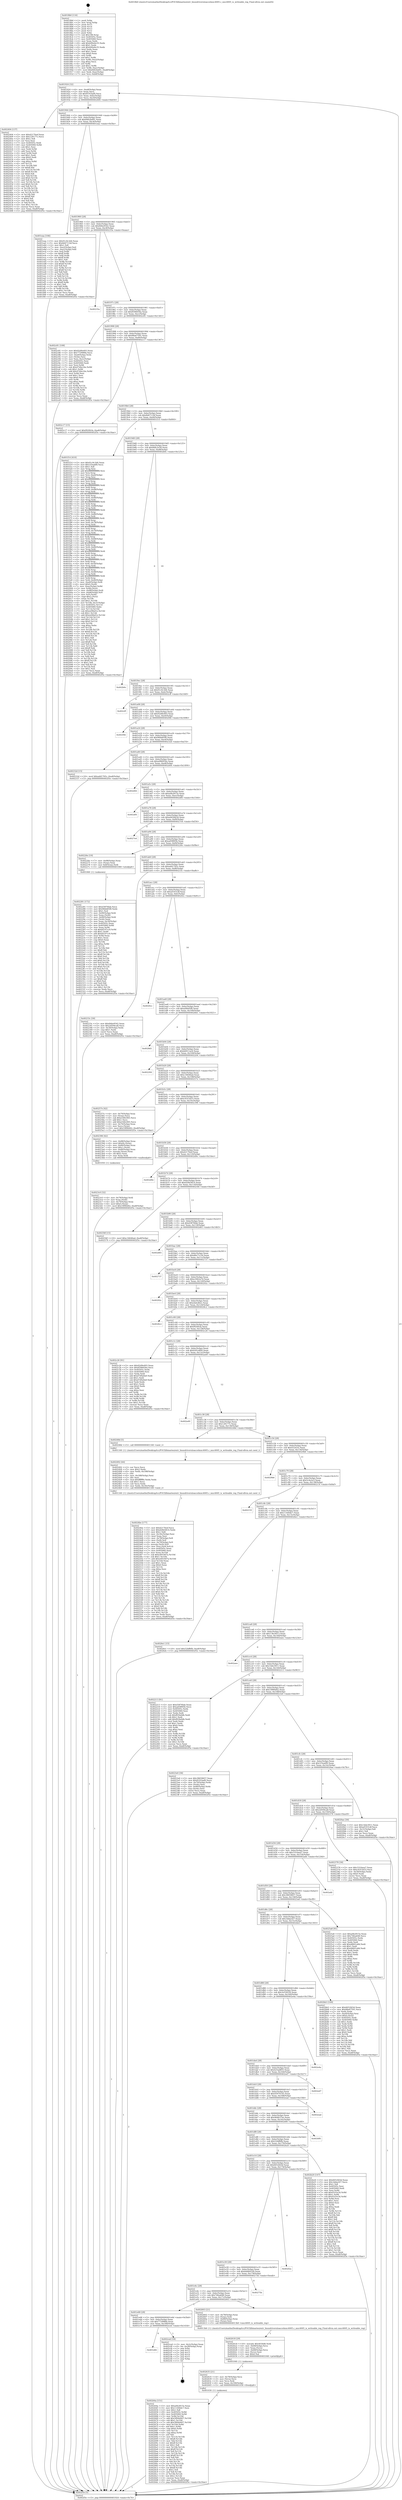 digraph "0x4018b0" {
  label = "0x4018b0 (/mnt/c/Users/mathe/Desktop/tcc/POCII/binaries/extr_linuxdriversiioaccelmxc4005.c_mxc4005_is_writeable_reg_Final-ollvm.out::main(0))"
  labelloc = "t"
  node[shape=record]

  Entry [label="",width=0.3,height=0.3,shape=circle,fillcolor=black,style=filled]
  "0x401924" [label="{
     0x401924 [32]\l
     | [instrs]\l
     &nbsp;&nbsp;0x401924 \<+6\>: mov -0xa8(%rbp),%eax\l
     &nbsp;&nbsp;0x40192a \<+2\>: mov %eax,%ecx\l
     &nbsp;&nbsp;0x40192c \<+6\>: sub $0x8191baf0,%ecx\l
     &nbsp;&nbsp;0x401932 \<+6\>: mov %eax,-0xbc(%rbp)\l
     &nbsp;&nbsp;0x401938 \<+6\>: mov %ecx,-0xc0(%rbp)\l
     &nbsp;&nbsp;0x40193e \<+6\>: je 0000000000402404 \<main+0xb54\>\l
  }"]
  "0x402404" [label="{
     0x402404 [137]\l
     | [instrs]\l
     &nbsp;&nbsp;0x402404 \<+5\>: mov $0xd217feef,%eax\l
     &nbsp;&nbsp;0x402409 \<+5\>: mov $0x128177c,%ecx\l
     &nbsp;&nbsp;0x40240e \<+2\>: mov $0x1,%dl\l
     &nbsp;&nbsp;0x402410 \<+2\>: xor %esi,%esi\l
     &nbsp;&nbsp;0x402412 \<+7\>: mov 0x40505c,%edi\l
     &nbsp;&nbsp;0x402419 \<+8\>: mov 0x405060,%r8d\l
     &nbsp;&nbsp;0x402421 \<+3\>: sub $0x1,%esi\l
     &nbsp;&nbsp;0x402424 \<+3\>: mov %edi,%r9d\l
     &nbsp;&nbsp;0x402427 \<+3\>: add %esi,%r9d\l
     &nbsp;&nbsp;0x40242a \<+4\>: imul %r9d,%edi\l
     &nbsp;&nbsp;0x40242e \<+3\>: and $0x1,%edi\l
     &nbsp;&nbsp;0x402431 \<+3\>: cmp $0x0,%edi\l
     &nbsp;&nbsp;0x402434 \<+4\>: sete %r10b\l
     &nbsp;&nbsp;0x402438 \<+4\>: cmp $0xa,%r8d\l
     &nbsp;&nbsp;0x40243c \<+4\>: setl %r11b\l
     &nbsp;&nbsp;0x402440 \<+3\>: mov %r10b,%bl\l
     &nbsp;&nbsp;0x402443 \<+3\>: xor $0xff,%bl\l
     &nbsp;&nbsp;0x402446 \<+3\>: mov %r11b,%r14b\l
     &nbsp;&nbsp;0x402449 \<+4\>: xor $0xff,%r14b\l
     &nbsp;&nbsp;0x40244d \<+3\>: xor $0x0,%dl\l
     &nbsp;&nbsp;0x402450 \<+3\>: mov %bl,%r15b\l
     &nbsp;&nbsp;0x402453 \<+4\>: and $0x0,%r15b\l
     &nbsp;&nbsp;0x402457 \<+3\>: and %dl,%r10b\l
     &nbsp;&nbsp;0x40245a \<+3\>: mov %r14b,%r12b\l
     &nbsp;&nbsp;0x40245d \<+4\>: and $0x0,%r12b\l
     &nbsp;&nbsp;0x402461 \<+3\>: and %dl,%r11b\l
     &nbsp;&nbsp;0x402464 \<+3\>: or %r10b,%r15b\l
     &nbsp;&nbsp;0x402467 \<+3\>: or %r11b,%r12b\l
     &nbsp;&nbsp;0x40246a \<+3\>: xor %r12b,%r15b\l
     &nbsp;&nbsp;0x40246d \<+3\>: or %r14b,%bl\l
     &nbsp;&nbsp;0x402470 \<+3\>: xor $0xff,%bl\l
     &nbsp;&nbsp;0x402473 \<+3\>: or $0x0,%dl\l
     &nbsp;&nbsp;0x402476 \<+2\>: and %dl,%bl\l
     &nbsp;&nbsp;0x402478 \<+3\>: or %bl,%r15b\l
     &nbsp;&nbsp;0x40247b \<+4\>: test $0x1,%r15b\l
     &nbsp;&nbsp;0x40247f \<+3\>: cmovne %ecx,%eax\l
     &nbsp;&nbsp;0x402482 \<+6\>: mov %eax,-0xa8(%rbp)\l
     &nbsp;&nbsp;0x402488 \<+5\>: jmp 0000000000402f5e \<main+0x16ae\>\l
  }"]
  "0x401944" [label="{
     0x401944 [28]\l
     | [instrs]\l
     &nbsp;&nbsp;0x401944 \<+5\>: jmp 0000000000401949 \<main+0x99\>\l
     &nbsp;&nbsp;0x401949 \<+6\>: mov -0xbc(%rbp),%eax\l
     &nbsp;&nbsp;0x40194f \<+5\>: sub $0x8462bd91,%eax\l
     &nbsp;&nbsp;0x401954 \<+6\>: mov %eax,-0xc4(%rbp)\l
     &nbsp;&nbsp;0x40195a \<+6\>: je 0000000000401eaa \<main+0x5fa\>\l
  }"]
  Exit [label="",width=0.3,height=0.3,shape=circle,fillcolor=black,style=filled,peripheries=2]
  "0x401eaa" [label="{
     0x401eaa [106]\l
     | [instrs]\l
     &nbsp;&nbsp;0x401eaa \<+5\>: mov $0x91c9c3d4,%eax\l
     &nbsp;&nbsp;0x401eaf \<+5\>: mov $0x8d4711bf,%ecx\l
     &nbsp;&nbsp;0x401eb4 \<+2\>: mov $0x1,%dl\l
     &nbsp;&nbsp;0x401eb6 \<+7\>: mov -0xa2(%rbp),%sil\l
     &nbsp;&nbsp;0x401ebd \<+7\>: mov -0xa1(%rbp),%dil\l
     &nbsp;&nbsp;0x401ec4 \<+3\>: mov %sil,%r8b\l
     &nbsp;&nbsp;0x401ec7 \<+4\>: xor $0xff,%r8b\l
     &nbsp;&nbsp;0x401ecb \<+3\>: mov %dil,%r9b\l
     &nbsp;&nbsp;0x401ece \<+4\>: xor $0xff,%r9b\l
     &nbsp;&nbsp;0x401ed2 \<+3\>: xor $0x1,%dl\l
     &nbsp;&nbsp;0x401ed5 \<+3\>: mov %r8b,%r10b\l
     &nbsp;&nbsp;0x401ed8 \<+4\>: and $0xff,%r10b\l
     &nbsp;&nbsp;0x401edc \<+3\>: and %dl,%sil\l
     &nbsp;&nbsp;0x401edf \<+3\>: mov %r9b,%r11b\l
     &nbsp;&nbsp;0x401ee2 \<+4\>: and $0xff,%r11b\l
     &nbsp;&nbsp;0x401ee6 \<+3\>: and %dl,%dil\l
     &nbsp;&nbsp;0x401ee9 \<+3\>: or %sil,%r10b\l
     &nbsp;&nbsp;0x401eec \<+3\>: or %dil,%r11b\l
     &nbsp;&nbsp;0x401eef \<+3\>: xor %r11b,%r10b\l
     &nbsp;&nbsp;0x401ef2 \<+3\>: or %r9b,%r8b\l
     &nbsp;&nbsp;0x401ef5 \<+4\>: xor $0xff,%r8b\l
     &nbsp;&nbsp;0x401ef9 \<+3\>: or $0x1,%dl\l
     &nbsp;&nbsp;0x401efc \<+3\>: and %dl,%r8b\l
     &nbsp;&nbsp;0x401eff \<+3\>: or %r8b,%r10b\l
     &nbsp;&nbsp;0x401f02 \<+4\>: test $0x1,%r10b\l
     &nbsp;&nbsp;0x401f06 \<+3\>: cmovne %ecx,%eax\l
     &nbsp;&nbsp;0x401f09 \<+6\>: mov %eax,-0xa8(%rbp)\l
     &nbsp;&nbsp;0x401f0f \<+5\>: jmp 0000000000402f5e \<main+0x16ae\>\l
  }"]
  "0x401960" [label="{
     0x401960 [28]\l
     | [instrs]\l
     &nbsp;&nbsp;0x401960 \<+5\>: jmp 0000000000401965 \<main+0xb5\>\l
     &nbsp;&nbsp;0x401965 \<+6\>: mov -0xbc(%rbp),%eax\l
     &nbsp;&nbsp;0x40196b \<+5\>: sub $0x846e9542,%eax\l
     &nbsp;&nbsp;0x401970 \<+6\>: mov %eax,-0xc8(%rbp)\l
     &nbsp;&nbsp;0x401976 \<+6\>: je 000000000040235a \<main+0xaaa\>\l
  }"]
  "0x402f5e" [label="{
     0x402f5e [5]\l
     | [instrs]\l
     &nbsp;&nbsp;0x402f5e \<+5\>: jmp 0000000000401924 \<main+0x74\>\l
  }"]
  "0x4018b0" [label="{
     0x4018b0 [116]\l
     | [instrs]\l
     &nbsp;&nbsp;0x4018b0 \<+1\>: push %rbp\l
     &nbsp;&nbsp;0x4018b1 \<+3\>: mov %rsp,%rbp\l
     &nbsp;&nbsp;0x4018b4 \<+2\>: push %r15\l
     &nbsp;&nbsp;0x4018b6 \<+2\>: push %r14\l
     &nbsp;&nbsp;0x4018b8 \<+2\>: push %r13\l
     &nbsp;&nbsp;0x4018ba \<+2\>: push %r12\l
     &nbsp;&nbsp;0x4018bc \<+1\>: push %rbx\l
     &nbsp;&nbsp;0x4018bd \<+7\>: sub $0x198,%rsp\l
     &nbsp;&nbsp;0x4018c4 \<+7\>: mov 0x40505c,%eax\l
     &nbsp;&nbsp;0x4018cb \<+7\>: mov 0x405060,%ecx\l
     &nbsp;&nbsp;0x4018d2 \<+2\>: mov %eax,%edx\l
     &nbsp;&nbsp;0x4018d4 \<+6\>: add $0xb90e6e35,%edx\l
     &nbsp;&nbsp;0x4018da \<+3\>: sub $0x1,%edx\l
     &nbsp;&nbsp;0x4018dd \<+6\>: sub $0xb90e6e35,%edx\l
     &nbsp;&nbsp;0x4018e3 \<+3\>: imul %edx,%eax\l
     &nbsp;&nbsp;0x4018e6 \<+3\>: and $0x1,%eax\l
     &nbsp;&nbsp;0x4018e9 \<+3\>: cmp $0x0,%eax\l
     &nbsp;&nbsp;0x4018ec \<+4\>: sete %r8b\l
     &nbsp;&nbsp;0x4018f0 \<+4\>: and $0x1,%r8b\l
     &nbsp;&nbsp;0x4018f4 \<+7\>: mov %r8b,-0xa2(%rbp)\l
     &nbsp;&nbsp;0x4018fb \<+3\>: cmp $0xa,%ecx\l
     &nbsp;&nbsp;0x4018fe \<+4\>: setl %r8b\l
     &nbsp;&nbsp;0x401902 \<+4\>: and $0x1,%r8b\l
     &nbsp;&nbsp;0x401906 \<+7\>: mov %r8b,-0xa1(%rbp)\l
     &nbsp;&nbsp;0x40190d \<+10\>: movl $0x8462bd91,-0xa8(%rbp)\l
     &nbsp;&nbsp;0x401917 \<+6\>: mov %edi,-0xac(%rbp)\l
     &nbsp;&nbsp;0x40191d \<+7\>: mov %rsi,-0xb8(%rbp)\l
  }"]
  "0x401e84" [label="{
     0x401e84\l
  }", style=dashed]
  "0x40235a" [label="{
     0x40235a\l
  }", style=dashed]
  "0x40197c" [label="{
     0x40197c [28]\l
     | [instrs]\l
     &nbsp;&nbsp;0x40197c \<+5\>: jmp 0000000000401981 \<main+0xd1\>\l
     &nbsp;&nbsp;0x401981 \<+6\>: mov -0xbc(%rbp),%eax\l
     &nbsp;&nbsp;0x401987 \<+5\>: sub $0x8596656a,%eax\l
     &nbsp;&nbsp;0x40198c \<+6\>: mov %eax,-0xcc(%rbp)\l
     &nbsp;&nbsp;0x401992 \<+6\>: je 0000000000402c81 \<main+0x13d1\>\l
  }"]
  "0x402ced" [label="{
     0x402ced [18]\l
     | [instrs]\l
     &nbsp;&nbsp;0x402ced \<+3\>: mov -0x2c(%rbp),%eax\l
     &nbsp;&nbsp;0x402cf0 \<+4\>: lea -0x28(%rbp),%rsp\l
     &nbsp;&nbsp;0x402cf4 \<+1\>: pop %rbx\l
     &nbsp;&nbsp;0x402cf5 \<+2\>: pop %r12\l
     &nbsp;&nbsp;0x402cf7 \<+2\>: pop %r13\l
     &nbsp;&nbsp;0x402cf9 \<+2\>: pop %r14\l
     &nbsp;&nbsp;0x402cfb \<+2\>: pop %r15\l
     &nbsp;&nbsp;0x402cfd \<+1\>: pop %rbp\l
     &nbsp;&nbsp;0x402cfe \<+1\>: ret\l
  }"]
  "0x402c81" [label="{
     0x402c81 [108]\l
     | [instrs]\l
     &nbsp;&nbsp;0x402c81 \<+5\>: mov $0x92d9e493,%eax\l
     &nbsp;&nbsp;0x402c86 \<+5\>: mov $0x77299f6b,%ecx\l
     &nbsp;&nbsp;0x402c8b \<+7\>: mov -0xa0(%rbp),%rdx\l
     &nbsp;&nbsp;0x402c92 \<+2\>: mov (%rdx),%esi\l
     &nbsp;&nbsp;0x402c94 \<+3\>: mov %esi,-0x2c(%rbp)\l
     &nbsp;&nbsp;0x402c97 \<+7\>: mov 0x40505c,%esi\l
     &nbsp;&nbsp;0x402c9e \<+7\>: mov 0x405060,%edi\l
     &nbsp;&nbsp;0x402ca5 \<+3\>: mov %esi,%r8d\l
     &nbsp;&nbsp;0x402ca8 \<+7\>: sub $0x47d4e16e,%r8d\l
     &nbsp;&nbsp;0x402caf \<+4\>: sub $0x1,%r8d\l
     &nbsp;&nbsp;0x402cb3 \<+7\>: add $0x47d4e16e,%r8d\l
     &nbsp;&nbsp;0x402cba \<+4\>: imul %r8d,%esi\l
     &nbsp;&nbsp;0x402cbe \<+3\>: and $0x1,%esi\l
     &nbsp;&nbsp;0x402cc1 \<+3\>: cmp $0x0,%esi\l
     &nbsp;&nbsp;0x402cc4 \<+4\>: sete %r9b\l
     &nbsp;&nbsp;0x402cc8 \<+3\>: cmp $0xa,%edi\l
     &nbsp;&nbsp;0x402ccb \<+4\>: setl %r10b\l
     &nbsp;&nbsp;0x402ccf \<+3\>: mov %r9b,%r11b\l
     &nbsp;&nbsp;0x402cd2 \<+3\>: and %r10b,%r11b\l
     &nbsp;&nbsp;0x402cd5 \<+3\>: xor %r10b,%r9b\l
     &nbsp;&nbsp;0x402cd8 \<+3\>: or %r9b,%r11b\l
     &nbsp;&nbsp;0x402cdb \<+4\>: test $0x1,%r11b\l
     &nbsp;&nbsp;0x402cdf \<+3\>: cmovne %ecx,%eax\l
     &nbsp;&nbsp;0x402ce2 \<+6\>: mov %eax,-0xa8(%rbp)\l
     &nbsp;&nbsp;0x402ce8 \<+5\>: jmp 0000000000402f5e \<main+0x16ae\>\l
  }"]
  "0x401998" [label="{
     0x401998 [28]\l
     | [instrs]\l
     &nbsp;&nbsp;0x401998 \<+5\>: jmp 000000000040199d \<main+0xed\>\l
     &nbsp;&nbsp;0x40199d \<+6\>: mov -0xbc(%rbp),%eax\l
     &nbsp;&nbsp;0x4019a3 \<+5\>: sub $0x88a67591,%eax\l
     &nbsp;&nbsp;0x4019a8 \<+6\>: mov %eax,-0xd0(%rbp)\l
     &nbsp;&nbsp;0x4019ae \<+6\>: je 0000000000402c17 \<main+0x1367\>\l
  }"]
  "0x40264a" [label="{
     0x40264a [151]\l
     | [instrs]\l
     &nbsp;&nbsp;0x40264a \<+5\>: mov $0xa0b2815e,%eax\l
     &nbsp;&nbsp;0x40264f \<+5\>: mov $0x11440dc7,%esi\l
     &nbsp;&nbsp;0x402654 \<+2\>: mov $0x1,%dl\l
     &nbsp;&nbsp;0x402656 \<+8\>: mov 0x40505c,%r8d\l
     &nbsp;&nbsp;0x40265e \<+8\>: mov 0x405060,%r9d\l
     &nbsp;&nbsp;0x402666 \<+3\>: mov %r8d,%r10d\l
     &nbsp;&nbsp;0x402669 \<+7\>: add $0x5894d407,%r10d\l
     &nbsp;&nbsp;0x402670 \<+4\>: sub $0x1,%r10d\l
     &nbsp;&nbsp;0x402674 \<+7\>: sub $0x5894d407,%r10d\l
     &nbsp;&nbsp;0x40267b \<+4\>: imul %r10d,%r8d\l
     &nbsp;&nbsp;0x40267f \<+4\>: and $0x1,%r8d\l
     &nbsp;&nbsp;0x402683 \<+4\>: cmp $0x0,%r8d\l
     &nbsp;&nbsp;0x402687 \<+4\>: sete %r11b\l
     &nbsp;&nbsp;0x40268b \<+4\>: cmp $0xa,%r9d\l
     &nbsp;&nbsp;0x40268f \<+3\>: setl %bl\l
     &nbsp;&nbsp;0x402692 \<+3\>: mov %r11b,%r14b\l
     &nbsp;&nbsp;0x402695 \<+4\>: xor $0xff,%r14b\l
     &nbsp;&nbsp;0x402699 \<+3\>: mov %bl,%r15b\l
     &nbsp;&nbsp;0x40269c \<+4\>: xor $0xff,%r15b\l
     &nbsp;&nbsp;0x4026a0 \<+3\>: xor $0x1,%dl\l
     &nbsp;&nbsp;0x4026a3 \<+3\>: mov %r14b,%r12b\l
     &nbsp;&nbsp;0x4026a6 \<+4\>: and $0xff,%r12b\l
     &nbsp;&nbsp;0x4026aa \<+3\>: and %dl,%r11b\l
     &nbsp;&nbsp;0x4026ad \<+3\>: mov %r15b,%r13b\l
     &nbsp;&nbsp;0x4026b0 \<+4\>: and $0xff,%r13b\l
     &nbsp;&nbsp;0x4026b4 \<+2\>: and %dl,%bl\l
     &nbsp;&nbsp;0x4026b6 \<+3\>: or %r11b,%r12b\l
     &nbsp;&nbsp;0x4026b9 \<+3\>: or %bl,%r13b\l
     &nbsp;&nbsp;0x4026bc \<+3\>: xor %r13b,%r12b\l
     &nbsp;&nbsp;0x4026bf \<+3\>: or %r15b,%r14b\l
     &nbsp;&nbsp;0x4026c2 \<+4\>: xor $0xff,%r14b\l
     &nbsp;&nbsp;0x4026c6 \<+3\>: or $0x1,%dl\l
     &nbsp;&nbsp;0x4026c9 \<+3\>: and %dl,%r14b\l
     &nbsp;&nbsp;0x4026cc \<+3\>: or %r14b,%r12b\l
     &nbsp;&nbsp;0x4026cf \<+4\>: test $0x1,%r12b\l
     &nbsp;&nbsp;0x4026d3 \<+3\>: cmovne %esi,%eax\l
     &nbsp;&nbsp;0x4026d6 \<+6\>: mov %eax,-0xa8(%rbp)\l
     &nbsp;&nbsp;0x4026dc \<+5\>: jmp 0000000000402f5e \<main+0x16ae\>\l
  }"]
  "0x402c17" [label="{
     0x402c17 [15]\l
     | [instrs]\l
     &nbsp;&nbsp;0x402c17 \<+10\>: movl $0xf920fcfa,-0xa8(%rbp)\l
     &nbsp;&nbsp;0x402c21 \<+5\>: jmp 0000000000402f5e \<main+0x16ae\>\l
  }"]
  "0x4019b4" [label="{
     0x4019b4 [28]\l
     | [instrs]\l
     &nbsp;&nbsp;0x4019b4 \<+5\>: jmp 00000000004019b9 \<main+0x109\>\l
     &nbsp;&nbsp;0x4019b9 \<+6\>: mov -0xbc(%rbp),%eax\l
     &nbsp;&nbsp;0x4019bf \<+5\>: sub $0x8d4711bf,%eax\l
     &nbsp;&nbsp;0x4019c4 \<+6\>: mov %eax,-0xd4(%rbp)\l
     &nbsp;&nbsp;0x4019ca \<+6\>: je 0000000000401f14 \<main+0x664\>\l
  }"]
  "0x402635" [label="{
     0x402635 [21]\l
     | [instrs]\l
     &nbsp;&nbsp;0x402635 \<+4\>: mov -0x78(%rbp),%rcx\l
     &nbsp;&nbsp;0x402639 \<+3\>: mov (%rcx),%rcx\l
     &nbsp;&nbsp;0x40263c \<+3\>: mov %rcx,%rdi\l
     &nbsp;&nbsp;0x40263f \<+6\>: mov %eax,-0x190(%rbp)\l
     &nbsp;&nbsp;0x402645 \<+5\>: call 0000000000401030 \<free@plt\>\l
     | [calls]\l
     &nbsp;&nbsp;0x401030 \{1\} (unknown)\l
  }"]
  "0x401f14" [label="{
     0x401f14 [410]\l
     | [instrs]\l
     &nbsp;&nbsp;0x401f14 \<+5\>: mov $0x91c9c3d4,%eax\l
     &nbsp;&nbsp;0x401f19 \<+5\>: mov $0x1f3ea6f0,%ecx\l
     &nbsp;&nbsp;0x401f1e \<+2\>: mov $0x1,%dl\l
     &nbsp;&nbsp;0x401f20 \<+3\>: mov %rsp,%rsi\l
     &nbsp;&nbsp;0x401f23 \<+4\>: add $0xfffffffffffffff0,%rsi\l
     &nbsp;&nbsp;0x401f27 \<+3\>: mov %rsi,%rsp\l
     &nbsp;&nbsp;0x401f2a \<+7\>: mov %rsi,-0xa0(%rbp)\l
     &nbsp;&nbsp;0x401f31 \<+3\>: mov %rsp,%rsi\l
     &nbsp;&nbsp;0x401f34 \<+4\>: add $0xfffffffffffffff0,%rsi\l
     &nbsp;&nbsp;0x401f38 \<+3\>: mov %rsi,%rsp\l
     &nbsp;&nbsp;0x401f3b \<+3\>: mov %rsp,%rdi\l
     &nbsp;&nbsp;0x401f3e \<+4\>: add $0xfffffffffffffff0,%rdi\l
     &nbsp;&nbsp;0x401f42 \<+3\>: mov %rdi,%rsp\l
     &nbsp;&nbsp;0x401f45 \<+7\>: mov %rdi,-0x98(%rbp)\l
     &nbsp;&nbsp;0x401f4c \<+3\>: mov %rsp,%rdi\l
     &nbsp;&nbsp;0x401f4f \<+4\>: add $0xfffffffffffffff0,%rdi\l
     &nbsp;&nbsp;0x401f53 \<+3\>: mov %rdi,%rsp\l
     &nbsp;&nbsp;0x401f56 \<+7\>: mov %rdi,-0x90(%rbp)\l
     &nbsp;&nbsp;0x401f5d \<+3\>: mov %rsp,%rdi\l
     &nbsp;&nbsp;0x401f60 \<+4\>: add $0xfffffffffffffff0,%rdi\l
     &nbsp;&nbsp;0x401f64 \<+3\>: mov %rdi,%rsp\l
     &nbsp;&nbsp;0x401f67 \<+7\>: mov %rdi,-0x88(%rbp)\l
     &nbsp;&nbsp;0x401f6e \<+3\>: mov %rsp,%rdi\l
     &nbsp;&nbsp;0x401f71 \<+4\>: add $0xfffffffffffffff0,%rdi\l
     &nbsp;&nbsp;0x401f75 \<+3\>: mov %rdi,%rsp\l
     &nbsp;&nbsp;0x401f78 \<+4\>: mov %rdi,-0x80(%rbp)\l
     &nbsp;&nbsp;0x401f7c \<+3\>: mov %rsp,%rdi\l
     &nbsp;&nbsp;0x401f7f \<+4\>: add $0xfffffffffffffff0,%rdi\l
     &nbsp;&nbsp;0x401f83 \<+3\>: mov %rdi,%rsp\l
     &nbsp;&nbsp;0x401f86 \<+4\>: mov %rdi,-0x78(%rbp)\l
     &nbsp;&nbsp;0x401f8a \<+3\>: mov %rsp,%rdi\l
     &nbsp;&nbsp;0x401f8d \<+4\>: add $0xfffffffffffffff0,%rdi\l
     &nbsp;&nbsp;0x401f91 \<+3\>: mov %rdi,%rsp\l
     &nbsp;&nbsp;0x401f94 \<+4\>: mov %rdi,-0x70(%rbp)\l
     &nbsp;&nbsp;0x401f98 \<+3\>: mov %rsp,%rdi\l
     &nbsp;&nbsp;0x401f9b \<+4\>: add $0xfffffffffffffff0,%rdi\l
     &nbsp;&nbsp;0x401f9f \<+3\>: mov %rdi,%rsp\l
     &nbsp;&nbsp;0x401fa2 \<+4\>: mov %rdi,-0x68(%rbp)\l
     &nbsp;&nbsp;0x401fa6 \<+3\>: mov %rsp,%rdi\l
     &nbsp;&nbsp;0x401fa9 \<+4\>: add $0xfffffffffffffff0,%rdi\l
     &nbsp;&nbsp;0x401fad \<+3\>: mov %rdi,%rsp\l
     &nbsp;&nbsp;0x401fb0 \<+4\>: mov %rdi,-0x60(%rbp)\l
     &nbsp;&nbsp;0x401fb4 \<+3\>: mov %rsp,%rdi\l
     &nbsp;&nbsp;0x401fb7 \<+4\>: add $0xfffffffffffffff0,%rdi\l
     &nbsp;&nbsp;0x401fbb \<+3\>: mov %rdi,%rsp\l
     &nbsp;&nbsp;0x401fbe \<+4\>: mov %rdi,-0x58(%rbp)\l
     &nbsp;&nbsp;0x401fc2 \<+3\>: mov %rsp,%rdi\l
     &nbsp;&nbsp;0x401fc5 \<+4\>: add $0xfffffffffffffff0,%rdi\l
     &nbsp;&nbsp;0x401fc9 \<+3\>: mov %rdi,%rsp\l
     &nbsp;&nbsp;0x401fcc \<+4\>: mov %rdi,-0x50(%rbp)\l
     &nbsp;&nbsp;0x401fd0 \<+3\>: mov %rsp,%rdi\l
     &nbsp;&nbsp;0x401fd3 \<+4\>: add $0xfffffffffffffff0,%rdi\l
     &nbsp;&nbsp;0x401fd7 \<+3\>: mov %rdi,%rsp\l
     &nbsp;&nbsp;0x401fda \<+4\>: mov %rdi,-0x48(%rbp)\l
     &nbsp;&nbsp;0x401fde \<+3\>: mov %rsp,%rdi\l
     &nbsp;&nbsp;0x401fe1 \<+4\>: add $0xfffffffffffffff0,%rdi\l
     &nbsp;&nbsp;0x401fe5 \<+3\>: mov %rdi,%rsp\l
     &nbsp;&nbsp;0x401fe8 \<+4\>: mov %rdi,-0x40(%rbp)\l
     &nbsp;&nbsp;0x401fec \<+7\>: mov -0xa0(%rbp),%rdi\l
     &nbsp;&nbsp;0x401ff3 \<+6\>: movl $0x0,(%rdi)\l
     &nbsp;&nbsp;0x401ff9 \<+7\>: mov -0xac(%rbp),%r8d\l
     &nbsp;&nbsp;0x402000 \<+3\>: mov %r8d,(%rsi)\l
     &nbsp;&nbsp;0x402003 \<+7\>: mov -0x98(%rbp),%rdi\l
     &nbsp;&nbsp;0x40200a \<+7\>: mov -0xb8(%rbp),%r9\l
     &nbsp;&nbsp;0x402011 \<+3\>: mov %r9,(%rdi)\l
     &nbsp;&nbsp;0x402014 \<+3\>: cmpl $0x2,(%rsi)\l
     &nbsp;&nbsp;0x402017 \<+4\>: setne %r10b\l
     &nbsp;&nbsp;0x40201b \<+4\>: and $0x1,%r10b\l
     &nbsp;&nbsp;0x40201f \<+4\>: mov %r10b,-0x31(%rbp)\l
     &nbsp;&nbsp;0x402023 \<+8\>: mov 0x40505c,%r11d\l
     &nbsp;&nbsp;0x40202b \<+7\>: mov 0x405060,%ebx\l
     &nbsp;&nbsp;0x402032 \<+3\>: mov %r11d,%r14d\l
     &nbsp;&nbsp;0x402035 \<+7\>: sub $0xeef4bd1e,%r14d\l
     &nbsp;&nbsp;0x40203c \<+4\>: sub $0x1,%r14d\l
     &nbsp;&nbsp;0x402040 \<+7\>: add $0xeef4bd1e,%r14d\l
     &nbsp;&nbsp;0x402047 \<+4\>: imul %r14d,%r11d\l
     &nbsp;&nbsp;0x40204b \<+4\>: and $0x1,%r11d\l
     &nbsp;&nbsp;0x40204f \<+4\>: cmp $0x0,%r11d\l
     &nbsp;&nbsp;0x402053 \<+4\>: sete %r10b\l
     &nbsp;&nbsp;0x402057 \<+3\>: cmp $0xa,%ebx\l
     &nbsp;&nbsp;0x40205a \<+4\>: setl %r15b\l
     &nbsp;&nbsp;0x40205e \<+3\>: mov %r10b,%r12b\l
     &nbsp;&nbsp;0x402061 \<+4\>: xor $0xff,%r12b\l
     &nbsp;&nbsp;0x402065 \<+3\>: mov %r15b,%r13b\l
     &nbsp;&nbsp;0x402068 \<+4\>: xor $0xff,%r13b\l
     &nbsp;&nbsp;0x40206c \<+3\>: xor $0x1,%dl\l
     &nbsp;&nbsp;0x40206f \<+3\>: mov %r12b,%sil\l
     &nbsp;&nbsp;0x402072 \<+4\>: and $0xff,%sil\l
     &nbsp;&nbsp;0x402076 \<+3\>: and %dl,%r10b\l
     &nbsp;&nbsp;0x402079 \<+3\>: mov %r13b,%dil\l
     &nbsp;&nbsp;0x40207c \<+4\>: and $0xff,%dil\l
     &nbsp;&nbsp;0x402080 \<+3\>: and %dl,%r15b\l
     &nbsp;&nbsp;0x402083 \<+3\>: or %r10b,%sil\l
     &nbsp;&nbsp;0x402086 \<+3\>: or %r15b,%dil\l
     &nbsp;&nbsp;0x402089 \<+3\>: xor %dil,%sil\l
     &nbsp;&nbsp;0x40208c \<+3\>: or %r13b,%r12b\l
     &nbsp;&nbsp;0x40208f \<+4\>: xor $0xff,%r12b\l
     &nbsp;&nbsp;0x402093 \<+3\>: or $0x1,%dl\l
     &nbsp;&nbsp;0x402096 \<+3\>: and %dl,%r12b\l
     &nbsp;&nbsp;0x402099 \<+3\>: or %r12b,%sil\l
     &nbsp;&nbsp;0x40209c \<+4\>: test $0x1,%sil\l
     &nbsp;&nbsp;0x4020a0 \<+3\>: cmovne %ecx,%eax\l
     &nbsp;&nbsp;0x4020a3 \<+6\>: mov %eax,-0xa8(%rbp)\l
     &nbsp;&nbsp;0x4020a9 \<+5\>: jmp 0000000000402f5e \<main+0x16ae\>\l
  }"]
  "0x4019d0" [label="{
     0x4019d0 [28]\l
     | [instrs]\l
     &nbsp;&nbsp;0x4019d0 \<+5\>: jmp 00000000004019d5 \<main+0x125\>\l
     &nbsp;&nbsp;0x4019d5 \<+6\>: mov -0xbc(%rbp),%eax\l
     &nbsp;&nbsp;0x4019db \<+5\>: sub $0x8dfc2e58,%eax\l
     &nbsp;&nbsp;0x4019e0 \<+6\>: mov %eax,-0xd8(%rbp)\l
     &nbsp;&nbsp;0x4019e6 \<+6\>: je 0000000000402b0c \<main+0x125c\>\l
  }"]
  "0x402618" [label="{
     0x402618 [29]\l
     | [instrs]\l
     &nbsp;&nbsp;0x402618 \<+10\>: movabs $0x4030d6,%rdi\l
     &nbsp;&nbsp;0x402622 \<+4\>: mov -0x68(%rbp),%rcx\l
     &nbsp;&nbsp;0x402626 \<+2\>: mov %eax,(%rcx)\l
     &nbsp;&nbsp;0x402628 \<+4\>: mov -0x68(%rbp),%rcx\l
     &nbsp;&nbsp;0x40262c \<+2\>: mov (%rcx),%esi\l
     &nbsp;&nbsp;0x40262e \<+2\>: mov $0x0,%al\l
     &nbsp;&nbsp;0x402630 \<+5\>: call 0000000000401040 \<printf@plt\>\l
     | [calls]\l
     &nbsp;&nbsp;0x401040 \{1\} (unknown)\l
  }"]
  "0x401e68" [label="{
     0x401e68 [28]\l
     | [instrs]\l
     &nbsp;&nbsp;0x401e68 \<+5\>: jmp 0000000000401e6d \<main+0x5bd\>\l
     &nbsp;&nbsp;0x401e6d \<+6\>: mov -0xbc(%rbp),%eax\l
     &nbsp;&nbsp;0x401e73 \<+5\>: sub $0x77299f6b,%eax\l
     &nbsp;&nbsp;0x401e78 \<+6\>: mov %eax,-0x180(%rbp)\l
     &nbsp;&nbsp;0x401e7e \<+6\>: je 0000000000402ced \<main+0x143d\>\l
  }"]
  "0x402b0c" [label="{
     0x402b0c\l
  }", style=dashed]
  "0x4019ec" [label="{
     0x4019ec [28]\l
     | [instrs]\l
     &nbsp;&nbsp;0x4019ec \<+5\>: jmp 00000000004019f1 \<main+0x141\>\l
     &nbsp;&nbsp;0x4019f1 \<+6\>: mov -0xbc(%rbp),%eax\l
     &nbsp;&nbsp;0x4019f7 \<+5\>: sub $0x91c9c3d4,%eax\l
     &nbsp;&nbsp;0x4019fc \<+6\>: mov %eax,-0xdc(%rbp)\l
     &nbsp;&nbsp;0x401a02 \<+6\>: je 0000000000402cff \<main+0x144f\>\l
  }"]
  "0x402603" [label="{
     0x402603 [21]\l
     | [instrs]\l
     &nbsp;&nbsp;0x402603 \<+4\>: mov -0x78(%rbp),%rax\l
     &nbsp;&nbsp;0x402607 \<+3\>: mov (%rax),%rdi\l
     &nbsp;&nbsp;0x40260a \<+7\>: mov -0x88(%rbp),%rax\l
     &nbsp;&nbsp;0x402611 \<+2\>: mov (%rax),%esi\l
     &nbsp;&nbsp;0x402613 \<+5\>: call 00000000004013b0 \<mxc4005_is_writeable_reg\>\l
     | [calls]\l
     &nbsp;&nbsp;0x4013b0 \{1\} (/mnt/c/Users/mathe/Desktop/tcc/POCII/binaries/extr_linuxdriversiioaccelmxc4005.c_mxc4005_is_writeable_reg_Final-ollvm.out::mxc4005_is_writeable_reg)\l
  }"]
  "0x402cff" [label="{
     0x402cff\l
  }", style=dashed]
  "0x401a08" [label="{
     0x401a08 [28]\l
     | [instrs]\l
     &nbsp;&nbsp;0x401a08 \<+5\>: jmp 0000000000401a0d \<main+0x15d\>\l
     &nbsp;&nbsp;0x401a0d \<+6\>: mov -0xbc(%rbp),%eax\l
     &nbsp;&nbsp;0x401a13 \<+5\>: sub $0x92d9e493,%eax\l
     &nbsp;&nbsp;0x401a18 \<+6\>: mov %eax,-0xe0(%rbp)\l
     &nbsp;&nbsp;0x401a1e \<+6\>: je 0000000000402f46 \<main+0x1696\>\l
  }"]
  "0x401e4c" [label="{
     0x401e4c [28]\l
     | [instrs]\l
     &nbsp;&nbsp;0x401e4c \<+5\>: jmp 0000000000401e51 \<main+0x5a1\>\l
     &nbsp;&nbsp;0x401e51 \<+6\>: mov -0xbc(%rbp),%eax\l
     &nbsp;&nbsp;0x401e57 \<+5\>: sub $0x74fea648,%eax\l
     &nbsp;&nbsp;0x401e5c \<+6\>: mov %eax,-0x17c(%rbp)\l
     &nbsp;&nbsp;0x401e62 \<+6\>: je 0000000000402603 \<main+0xd53\>\l
  }"]
  "0x402f46" [label="{
     0x402f46\l
  }", style=dashed]
  "0x401a24" [label="{
     0x401a24 [28]\l
     | [instrs]\l
     &nbsp;&nbsp;0x401a24 \<+5\>: jmp 0000000000401a29 \<main+0x179\>\l
     &nbsp;&nbsp;0x401a29 \<+6\>: mov -0xbc(%rbp),%eax\l
     &nbsp;&nbsp;0x401a2f \<+5\>: sub $0x96bb85f8,%eax\l
     &nbsp;&nbsp;0x401a34 \<+6\>: mov %eax,-0xe4(%rbp)\l
     &nbsp;&nbsp;0x401a3a \<+6\>: je 000000000040232d \<main+0xa7d\>\l
  }"]
  "0x40275b" [label="{
     0x40275b\l
  }", style=dashed]
  "0x40232d" [label="{
     0x40232d [15]\l
     | [instrs]\l
     &nbsp;&nbsp;0x40232d \<+10\>: movl $0xadd1765c,-0xa8(%rbp)\l
     &nbsp;&nbsp;0x402337 \<+5\>: jmp 0000000000402f5e \<main+0x16ae\>\l
  }"]
  "0x401a40" [label="{
     0x401a40 [28]\l
     | [instrs]\l
     &nbsp;&nbsp;0x401a40 \<+5\>: jmp 0000000000401a45 \<main+0x195\>\l
     &nbsp;&nbsp;0x401a45 \<+6\>: mov -0xbc(%rbp),%eax\l
     &nbsp;&nbsp;0x401a4b \<+5\>: sub $0xa086954e,%eax\l
     &nbsp;&nbsp;0x401a50 \<+6\>: mov %eax,-0xe8(%rbp)\l
     &nbsp;&nbsp;0x401a56 \<+6\>: je 0000000000402d44 \<main+0x1494\>\l
  }"]
  "0x401e30" [label="{
     0x401e30 [28]\l
     | [instrs]\l
     &nbsp;&nbsp;0x401e30 \<+5\>: jmp 0000000000401e35 \<main+0x585\>\l
     &nbsp;&nbsp;0x401e35 \<+6\>: mov -0xbc(%rbp),%eax\l
     &nbsp;&nbsp;0x401e3b \<+5\>: sub $0x6ddb9109,%eax\l
     &nbsp;&nbsp;0x401e40 \<+6\>: mov %eax,-0x178(%rbp)\l
     &nbsp;&nbsp;0x401e46 \<+6\>: je 000000000040275b \<main+0xeab\>\l
  }"]
  "0x402d44" [label="{
     0x402d44\l
  }", style=dashed]
  "0x401a5c" [label="{
     0x401a5c [28]\l
     | [instrs]\l
     &nbsp;&nbsp;0x401a5c \<+5\>: jmp 0000000000401a61 \<main+0x1b1\>\l
     &nbsp;&nbsp;0x401a61 \<+6\>: mov -0xbc(%rbp),%eax\l
     &nbsp;&nbsp;0x401a67 \<+5\>: sub $0xa0b2815e,%eax\l
     &nbsp;&nbsp;0x401a6c \<+6\>: mov %eax,-0xec(%rbp)\l
     &nbsp;&nbsp;0x401a72 \<+6\>: je 0000000000402df4 \<main+0x1544\>\l
  }"]
  "0x402f2a" [label="{
     0x402f2a\l
  }", style=dashed]
  "0x402df4" [label="{
     0x402df4\l
  }", style=dashed]
  "0x401a78" [label="{
     0x401a78 [28]\l
     | [instrs]\l
     &nbsp;&nbsp;0x401a78 \<+5\>: jmp 0000000000401a7d \<main+0x1cd\>\l
     &nbsp;&nbsp;0x401a7d \<+6\>: mov -0xbc(%rbp),%eax\l
     &nbsp;&nbsp;0x401a83 \<+5\>: sub $0xa0d36b3d,%eax\l
     &nbsp;&nbsp;0x401a88 \<+6\>: mov %eax,-0xf0(%rbp)\l
     &nbsp;&nbsp;0x401a8e \<+6\>: je 00000000004027e4 \<main+0xf34\>\l
  }"]
  "0x401e14" [label="{
     0x401e14 [28]\l
     | [instrs]\l
     &nbsp;&nbsp;0x401e14 \<+5\>: jmp 0000000000401e19 \<main+0x569\>\l
     &nbsp;&nbsp;0x401e19 \<+6\>: mov -0xbc(%rbp),%eax\l
     &nbsp;&nbsp;0x401e1f \<+5\>: sub $0x6652fd3d,%eax\l
     &nbsp;&nbsp;0x401e24 \<+6\>: mov %eax,-0x174(%rbp)\l
     &nbsp;&nbsp;0x401e2a \<+6\>: je 0000000000402f2a \<main+0x167a\>\l
  }"]
  "0x4027e4" [label="{
     0x4027e4\l
  }", style=dashed]
  "0x401a94" [label="{
     0x401a94 [28]\l
     | [instrs]\l
     &nbsp;&nbsp;0x401a94 \<+5\>: jmp 0000000000401a99 \<main+0x1e9\>\l
     &nbsp;&nbsp;0x401a99 \<+6\>: mov -0xbc(%rbp),%eax\l
     &nbsp;&nbsp;0x401a9f \<+5\>: sub $0xad5f895b,%eax\l
     &nbsp;&nbsp;0x401aa4 \<+6\>: mov %eax,-0xf4(%rbp)\l
     &nbsp;&nbsp;0x401aaa \<+6\>: je 000000000040226e \<main+0x9be\>\l
  }"]
  "0x402b20" [label="{
     0x402b20 [147]\l
     | [instrs]\l
     &nbsp;&nbsp;0x402b20 \<+5\>: mov $0x6652fd3d,%eax\l
     &nbsp;&nbsp;0x402b25 \<+5\>: mov $0x3ddacf27,%ecx\l
     &nbsp;&nbsp;0x402b2a \<+2\>: mov $0x1,%dl\l
     &nbsp;&nbsp;0x402b2c \<+7\>: mov 0x40505c,%esi\l
     &nbsp;&nbsp;0x402b33 \<+7\>: mov 0x405060,%edi\l
     &nbsp;&nbsp;0x402b3a \<+3\>: mov %esi,%r8d\l
     &nbsp;&nbsp;0x402b3d \<+7\>: add $0x9103e34,%r8d\l
     &nbsp;&nbsp;0x402b44 \<+4\>: sub $0x1,%r8d\l
     &nbsp;&nbsp;0x402b48 \<+7\>: sub $0x9103e34,%r8d\l
     &nbsp;&nbsp;0x402b4f \<+4\>: imul %r8d,%esi\l
     &nbsp;&nbsp;0x402b53 \<+3\>: and $0x1,%esi\l
     &nbsp;&nbsp;0x402b56 \<+3\>: cmp $0x0,%esi\l
     &nbsp;&nbsp;0x402b59 \<+4\>: sete %r9b\l
     &nbsp;&nbsp;0x402b5d \<+3\>: cmp $0xa,%edi\l
     &nbsp;&nbsp;0x402b60 \<+4\>: setl %r10b\l
     &nbsp;&nbsp;0x402b64 \<+3\>: mov %r9b,%r11b\l
     &nbsp;&nbsp;0x402b67 \<+4\>: xor $0xff,%r11b\l
     &nbsp;&nbsp;0x402b6b \<+3\>: mov %r10b,%bl\l
     &nbsp;&nbsp;0x402b6e \<+3\>: xor $0xff,%bl\l
     &nbsp;&nbsp;0x402b71 \<+3\>: xor $0x1,%dl\l
     &nbsp;&nbsp;0x402b74 \<+3\>: mov %r11b,%r14b\l
     &nbsp;&nbsp;0x402b77 \<+4\>: and $0xff,%r14b\l
     &nbsp;&nbsp;0x402b7b \<+3\>: and %dl,%r9b\l
     &nbsp;&nbsp;0x402b7e \<+3\>: mov %bl,%r15b\l
     &nbsp;&nbsp;0x402b81 \<+4\>: and $0xff,%r15b\l
     &nbsp;&nbsp;0x402b85 \<+3\>: and %dl,%r10b\l
     &nbsp;&nbsp;0x402b88 \<+3\>: or %r9b,%r14b\l
     &nbsp;&nbsp;0x402b8b \<+3\>: or %r10b,%r15b\l
     &nbsp;&nbsp;0x402b8e \<+3\>: xor %r15b,%r14b\l
     &nbsp;&nbsp;0x402b91 \<+3\>: or %bl,%r11b\l
     &nbsp;&nbsp;0x402b94 \<+4\>: xor $0xff,%r11b\l
     &nbsp;&nbsp;0x402b98 \<+3\>: or $0x1,%dl\l
     &nbsp;&nbsp;0x402b9b \<+3\>: and %dl,%r11b\l
     &nbsp;&nbsp;0x402b9e \<+3\>: or %r11b,%r14b\l
     &nbsp;&nbsp;0x402ba1 \<+4\>: test $0x1,%r14b\l
     &nbsp;&nbsp;0x402ba5 \<+3\>: cmovne %ecx,%eax\l
     &nbsp;&nbsp;0x402ba8 \<+6\>: mov %eax,-0xa8(%rbp)\l
     &nbsp;&nbsp;0x402bae \<+5\>: jmp 0000000000402f5e \<main+0x16ae\>\l
  }"]
  "0x40226e" [label="{
     0x40226e [19]\l
     | [instrs]\l
     &nbsp;&nbsp;0x40226e \<+7\>: mov -0x98(%rbp),%rax\l
     &nbsp;&nbsp;0x402275 \<+3\>: mov (%rax),%rax\l
     &nbsp;&nbsp;0x402278 \<+4\>: mov 0x8(%rax),%rdi\l
     &nbsp;&nbsp;0x40227c \<+5\>: call 0000000000401060 \<atoi@plt\>\l
     | [calls]\l
     &nbsp;&nbsp;0x401060 \{1\} (unknown)\l
  }"]
  "0x401ab0" [label="{
     0x401ab0 [28]\l
     | [instrs]\l
     &nbsp;&nbsp;0x401ab0 \<+5\>: jmp 0000000000401ab5 \<main+0x205\>\l
     &nbsp;&nbsp;0x401ab5 \<+6\>: mov -0xbc(%rbp),%eax\l
     &nbsp;&nbsp;0x401abb \<+5\>: sub $0xadd1765c,%eax\l
     &nbsp;&nbsp;0x401ac0 \<+6\>: mov %eax,-0xf8(%rbp)\l
     &nbsp;&nbsp;0x401ac6 \<+6\>: je 000000000040233c \<main+0xa8c\>\l
  }"]
  "0x401df8" [label="{
     0x401df8 [28]\l
     | [instrs]\l
     &nbsp;&nbsp;0x401df8 \<+5\>: jmp 0000000000401dfd \<main+0x54d\>\l
     &nbsp;&nbsp;0x401dfd \<+6\>: mov -0xbc(%rbp),%eax\l
     &nbsp;&nbsp;0x401e03 \<+5\>: sub $0x52bff6fb,%eax\l
     &nbsp;&nbsp;0x401e08 \<+6\>: mov %eax,-0x170(%rbp)\l
     &nbsp;&nbsp;0x401e0e \<+6\>: je 0000000000402b20 \<main+0x1270\>\l
  }"]
  "0x40233c" [label="{
     0x40233c [30]\l
     | [instrs]\l
     &nbsp;&nbsp;0x40233c \<+5\>: mov $0x846e9542,%eax\l
     &nbsp;&nbsp;0x402341 \<+5\>: mov $0x2d594ca8,%ecx\l
     &nbsp;&nbsp;0x402346 \<+3\>: mov -0x30(%rbp),%edx\l
     &nbsp;&nbsp;0x402349 \<+3\>: cmp $0x1,%edx\l
     &nbsp;&nbsp;0x40234c \<+3\>: cmovl %ecx,%eax\l
     &nbsp;&nbsp;0x40234f \<+6\>: mov %eax,-0xa8(%rbp)\l
     &nbsp;&nbsp;0x402355 \<+5\>: jmp 0000000000402f5e \<main+0x16ae\>\l
  }"]
  "0x401acc" [label="{
     0x401acc [28]\l
     | [instrs]\l
     &nbsp;&nbsp;0x401acc \<+5\>: jmp 0000000000401ad1 \<main+0x221\>\l
     &nbsp;&nbsp;0x401ad1 \<+6\>: mov -0xbc(%rbp),%eax\l
     &nbsp;&nbsp;0x401ad7 \<+5\>: sub $0xaf1931df,%eax\l
     &nbsp;&nbsp;0x401adc \<+6\>: mov %eax,-0xfc(%rbp)\l
     &nbsp;&nbsp;0x401ae2 \<+6\>: je 00000000004020cc \<main+0x81c\>\l
  }"]
  "0x4026f0" [label="{
     0x4026f0\l
  }", style=dashed]
  "0x4020cc" [label="{
     0x4020cc\l
  }", style=dashed]
  "0x401ae8" [label="{
     0x401ae8 [28]\l
     | [instrs]\l
     &nbsp;&nbsp;0x401ae8 \<+5\>: jmp 0000000000401aed \<main+0x23d\>\l
     &nbsp;&nbsp;0x401aed \<+6\>: mov -0xbc(%rbp),%eax\l
     &nbsp;&nbsp;0x401af3 \<+5\>: sub $0xaf46d5f6,%eax\l
     &nbsp;&nbsp;0x401af8 \<+6\>: mov %eax,-0x100(%rbp)\l
     &nbsp;&nbsp;0x401afe \<+6\>: je 00000000004028d1 \<main+0x1021\>\l
  }"]
  "0x401ddc" [label="{
     0x401ddc [28]\l
     | [instrs]\l
     &nbsp;&nbsp;0x401ddc \<+5\>: jmp 0000000000401de1 \<main+0x531\>\l
     &nbsp;&nbsp;0x401de1 \<+6\>: mov -0xbc(%rbp),%eax\l
     &nbsp;&nbsp;0x401de7 \<+5\>: sub $0x46db37ae,%eax\l
     &nbsp;&nbsp;0x401dec \<+6\>: mov %eax,-0x16c(%rbp)\l
     &nbsp;&nbsp;0x401df2 \<+6\>: je 00000000004026f0 \<main+0xe40\>\l
  }"]
  "0x4028d1" [label="{
     0x4028d1\l
  }", style=dashed]
  "0x401b04" [label="{
     0x401b04 [28]\l
     | [instrs]\l
     &nbsp;&nbsp;0x401b04 \<+5\>: jmp 0000000000401b09 \<main+0x259\>\l
     &nbsp;&nbsp;0x401b09 \<+6\>: mov -0xbc(%rbp),%eax\l
     &nbsp;&nbsp;0x401b0f \<+5\>: sub $0xb6911ac6,%eax\l
     &nbsp;&nbsp;0x401b14 \<+6\>: mov %eax,-0x104(%rbp)\l
     &nbsp;&nbsp;0x401b1a \<+6\>: je 0000000000402204 \<main+0x954\>\l
  }"]
  "0x402ead" [label="{
     0x402ead\l
  }", style=dashed]
  "0x402204" [label="{
     0x402204\l
  }", style=dashed]
  "0x401b20" [label="{
     0x401b20 [28]\l
     | [instrs]\l
     &nbsp;&nbsp;0x401b20 \<+5\>: jmp 0000000000401b25 \<main+0x275\>\l
     &nbsp;&nbsp;0x401b25 \<+6\>: mov -0xbc(%rbp),%eax\l
     &nbsp;&nbsp;0x401b2b \<+5\>: sub $0xc34646ad,%eax\l
     &nbsp;&nbsp;0x401b30 \<+6\>: mov %eax,-0x108(%rbp)\l
     &nbsp;&nbsp;0x401b36 \<+6\>: je 000000000040257e \<main+0xcce\>\l
  }"]
  "0x401dc0" [label="{
     0x401dc0 [28]\l
     | [instrs]\l
     &nbsp;&nbsp;0x401dc0 \<+5\>: jmp 0000000000401dc5 \<main+0x515\>\l
     &nbsp;&nbsp;0x401dc5 \<+6\>: mov -0xbc(%rbp),%eax\l
     &nbsp;&nbsp;0x401dcb \<+5\>: sub $0x45970145,%eax\l
     &nbsp;&nbsp;0x401dd0 \<+6\>: mov %eax,-0x168(%rbp)\l
     &nbsp;&nbsp;0x401dd6 \<+6\>: je 0000000000402ead \<main+0x15fd\>\l
  }"]
  "0x40257e" [label="{
     0x40257e [42]\l
     | [instrs]\l
     &nbsp;&nbsp;0x40257e \<+4\>: mov -0x70(%rbp),%rax\l
     &nbsp;&nbsp;0x402582 \<+2\>: mov (%rax),%ecx\l
     &nbsp;&nbsp;0x402584 \<+6\>: sub $0xe546c065,%ecx\l
     &nbsp;&nbsp;0x40258a \<+3\>: add $0x1,%ecx\l
     &nbsp;&nbsp;0x40258d \<+6\>: add $0xe546c065,%ecx\l
     &nbsp;&nbsp;0x402593 \<+4\>: mov -0x70(%rbp),%rax\l
     &nbsp;&nbsp;0x402597 \<+2\>: mov %ecx,(%rax)\l
     &nbsp;&nbsp;0x402599 \<+10\>: movl $0x19f90d42,-0xa8(%rbp)\l
     &nbsp;&nbsp;0x4025a3 \<+5\>: jmp 0000000000402f5e \<main+0x16ae\>\l
  }"]
  "0x401b3c" [label="{
     0x401b3c [28]\l
     | [instrs]\l
     &nbsp;&nbsp;0x401b3c \<+5\>: jmp 0000000000401b41 \<main+0x291\>\l
     &nbsp;&nbsp;0x401b41 \<+6\>: mov -0xbc(%rbp),%eax\l
     &nbsp;&nbsp;0x401b47 \<+5\>: sub $0xc9353d33,%eax\l
     &nbsp;&nbsp;0x401b4c \<+6\>: mov %eax,-0x10c(%rbp)\l
     &nbsp;&nbsp;0x401b52 \<+6\>: je 0000000000402396 \<main+0xae6\>\l
  }"]
  "0x402ed7" [label="{
     0x402ed7\l
  }", style=dashed]
  "0x402396" [label="{
     0x402396 [42]\l
     | [instrs]\l
     &nbsp;&nbsp;0x402396 \<+7\>: mov -0x88(%rbp),%rax\l
     &nbsp;&nbsp;0x40239d \<+6\>: movl $0x64,(%rax)\l
     &nbsp;&nbsp;0x4023a3 \<+4\>: mov -0x80(%rbp),%rax\l
     &nbsp;&nbsp;0x4023a7 \<+6\>: movl $0x1,(%rax)\l
     &nbsp;&nbsp;0x4023ad \<+4\>: mov -0x80(%rbp),%rax\l
     &nbsp;&nbsp;0x4023b1 \<+3\>: movslq (%rax),%rax\l
     &nbsp;&nbsp;0x4023b4 \<+4\>: shl $0x2,%rax\l
     &nbsp;&nbsp;0x4023b8 \<+3\>: mov %rax,%rdi\l
     &nbsp;&nbsp;0x4023bb \<+5\>: call 0000000000401050 \<malloc@plt\>\l
     | [calls]\l
     &nbsp;&nbsp;0x401050 \{1\} (unknown)\l
  }"]
  "0x401b58" [label="{
     0x401b58 [28]\l
     | [instrs]\l
     &nbsp;&nbsp;0x401b58 \<+5\>: jmp 0000000000401b5d \<main+0x2ad\>\l
     &nbsp;&nbsp;0x401b5d \<+6\>: mov -0xbc(%rbp),%eax\l
     &nbsp;&nbsp;0x401b63 \<+5\>: sub $0xd217feef,%eax\l
     &nbsp;&nbsp;0x401b68 \<+6\>: mov %eax,-0x110(%rbp)\l
     &nbsp;&nbsp;0x401b6e \<+6\>: je 0000000000402d9e \<main+0x14ee\>\l
  }"]
  "0x401da4" [label="{
     0x401da4 [28]\l
     | [instrs]\l
     &nbsp;&nbsp;0x401da4 \<+5\>: jmp 0000000000401da9 \<main+0x4f9\>\l
     &nbsp;&nbsp;0x401da9 \<+6\>: mov -0xbc(%rbp),%eax\l
     &nbsp;&nbsp;0x401daf \<+5\>: sub $0x425ad855,%eax\l
     &nbsp;&nbsp;0x401db4 \<+6\>: mov %eax,-0x164(%rbp)\l
     &nbsp;&nbsp;0x401dba \<+6\>: je 0000000000402ed7 \<main+0x1627\>\l
  }"]
  "0x402d9e" [label="{
     0x402d9e\l
  }", style=dashed]
  "0x401b74" [label="{
     0x401b74 [28]\l
     | [instrs]\l
     &nbsp;&nbsp;0x401b74 \<+5\>: jmp 0000000000401b79 \<main+0x2c9\>\l
     &nbsp;&nbsp;0x401b79 \<+6\>: mov -0xbc(%rbp),%eax\l
     &nbsp;&nbsp;0x401b7f \<+5\>: sub $0xd28d3814,%eax\l
     &nbsp;&nbsp;0x401b84 \<+6\>: mov %eax,-0x114(%rbp)\l
     &nbsp;&nbsp;0x401b8a \<+6\>: je 000000000040256f \<main+0xcbf\>\l
  }"]
  "0x402e4a" [label="{
     0x402e4a\l
  }", style=dashed]
  "0x40256f" [label="{
     0x40256f [15]\l
     | [instrs]\l
     &nbsp;&nbsp;0x40256f \<+10\>: movl $0xc34646ad,-0xa8(%rbp)\l
     &nbsp;&nbsp;0x402579 \<+5\>: jmp 0000000000402f5e \<main+0x16ae\>\l
  }"]
  "0x401b90" [label="{
     0x401b90 [28]\l
     | [instrs]\l
     &nbsp;&nbsp;0x401b90 \<+5\>: jmp 0000000000401b95 \<main+0x2e5\>\l
     &nbsp;&nbsp;0x401b95 \<+6\>: mov -0xbc(%rbp),%eax\l
     &nbsp;&nbsp;0x401b9b \<+5\>: sub $0xd3876fab,%eax\l
     &nbsp;&nbsp;0x401ba0 \<+6\>: mov %eax,-0x118(%rbp)\l
     &nbsp;&nbsp;0x401ba6 \<+6\>: je 0000000000402d65 \<main+0x14b5\>\l
  }"]
  "0x401d88" [label="{
     0x401d88 [28]\l
     | [instrs]\l
     &nbsp;&nbsp;0x401d88 \<+5\>: jmp 0000000000401d8d \<main+0x4dd\>\l
     &nbsp;&nbsp;0x401d8d \<+6\>: mov -0xbc(%rbp),%eax\l
     &nbsp;&nbsp;0x401d93 \<+5\>: sub $0x3e5581f4,%eax\l
     &nbsp;&nbsp;0x401d98 \<+6\>: mov %eax,-0x160(%rbp)\l
     &nbsp;&nbsp;0x401d9e \<+6\>: je 0000000000402e4a \<main+0x159a\>\l
  }"]
  "0x402d65" [label="{
     0x402d65\l
  }", style=dashed]
  "0x401bac" [label="{
     0x401bac [28]\l
     | [instrs]\l
     &nbsp;&nbsp;0x401bac \<+5\>: jmp 0000000000401bb1 \<main+0x301\>\l
     &nbsp;&nbsp;0x401bb1 \<+6\>: mov -0xbc(%rbp),%eax\l
     &nbsp;&nbsp;0x401bb7 \<+5\>: sub $0xd6e71c5d,%eax\l
     &nbsp;&nbsp;0x401bbc \<+6\>: mov %eax,-0x11c(%rbp)\l
     &nbsp;&nbsp;0x401bc2 \<+6\>: je 0000000000402737 \<main+0xe87\>\l
  }"]
  "0x402bb3" [label="{
     0x402bb3 [100]\l
     | [instrs]\l
     &nbsp;&nbsp;0x402bb3 \<+5\>: mov $0x6652fd3d,%eax\l
     &nbsp;&nbsp;0x402bb8 \<+5\>: mov $0x88a67591,%ecx\l
     &nbsp;&nbsp;0x402bbd \<+2\>: xor %edx,%edx\l
     &nbsp;&nbsp;0x402bbf \<+7\>: mov -0xa0(%rbp),%rsi\l
     &nbsp;&nbsp;0x402bc6 \<+6\>: movl $0x0,(%rsi)\l
     &nbsp;&nbsp;0x402bcc \<+7\>: mov 0x40505c,%edi\l
     &nbsp;&nbsp;0x402bd3 \<+8\>: mov 0x405060,%r8d\l
     &nbsp;&nbsp;0x402bdb \<+3\>: sub $0x1,%edx\l
     &nbsp;&nbsp;0x402bde \<+3\>: mov %edi,%r9d\l
     &nbsp;&nbsp;0x402be1 \<+3\>: add %edx,%r9d\l
     &nbsp;&nbsp;0x402be4 \<+4\>: imul %r9d,%edi\l
     &nbsp;&nbsp;0x402be8 \<+3\>: and $0x1,%edi\l
     &nbsp;&nbsp;0x402beb \<+3\>: cmp $0x0,%edi\l
     &nbsp;&nbsp;0x402bee \<+4\>: sete %r10b\l
     &nbsp;&nbsp;0x402bf2 \<+4\>: cmp $0xa,%r8d\l
     &nbsp;&nbsp;0x402bf6 \<+4\>: setl %r11b\l
     &nbsp;&nbsp;0x402bfa \<+3\>: mov %r10b,%bl\l
     &nbsp;&nbsp;0x402bfd \<+3\>: and %r11b,%bl\l
     &nbsp;&nbsp;0x402c00 \<+3\>: xor %r11b,%r10b\l
     &nbsp;&nbsp;0x402c03 \<+3\>: or %r10b,%bl\l
     &nbsp;&nbsp;0x402c06 \<+3\>: test $0x1,%bl\l
     &nbsp;&nbsp;0x402c09 \<+3\>: cmovne %ecx,%eax\l
     &nbsp;&nbsp;0x402c0c \<+6\>: mov %eax,-0xa8(%rbp)\l
     &nbsp;&nbsp;0x402c12 \<+5\>: jmp 0000000000402f5e \<main+0x16ae\>\l
  }"]
  "0x402737" [label="{
     0x402737\l
  }", style=dashed]
  "0x401bc8" [label="{
     0x401bc8 [28]\l
     | [instrs]\l
     &nbsp;&nbsp;0x401bc8 \<+5\>: jmp 0000000000401bcd \<main+0x31d\>\l
     &nbsp;&nbsp;0x401bcd \<+6\>: mov -0xbc(%rbp),%eax\l
     &nbsp;&nbsp;0x401bd3 \<+5\>: sub $0xe3062a7d,%eax\l
     &nbsp;&nbsp;0x401bd8 \<+6\>: mov %eax,-0x120(%rbp)\l
     &nbsp;&nbsp;0x401bde \<+6\>: je 000000000040292c \<main+0x107c\>\l
  }"]
  "0x401d6c" [label="{
     0x401d6c [28]\l
     | [instrs]\l
     &nbsp;&nbsp;0x401d6c \<+5\>: jmp 0000000000401d71 \<main+0x4c1\>\l
     &nbsp;&nbsp;0x401d71 \<+6\>: mov -0xbc(%rbp),%eax\l
     &nbsp;&nbsp;0x401d77 \<+5\>: sub $0x3ddacf27,%eax\l
     &nbsp;&nbsp;0x401d7c \<+6\>: mov %eax,-0x15c(%rbp)\l
     &nbsp;&nbsp;0x401d82 \<+6\>: je 0000000000402bb3 \<main+0x1303\>\l
  }"]
  "0x40292c" [label="{
     0x40292c\l
  }", style=dashed]
  "0x401be4" [label="{
     0x401be4 [28]\l
     | [instrs]\l
     &nbsp;&nbsp;0x401be4 \<+5\>: jmp 0000000000401be9 \<main+0x339\>\l
     &nbsp;&nbsp;0x401be9 \<+6\>: mov -0xbc(%rbp),%eax\l
     &nbsp;&nbsp;0x401bef \<+5\>: sub $0xebdcd62c,%eax\l
     &nbsp;&nbsp;0x401bf4 \<+6\>: mov %eax,-0x124(%rbp)\l
     &nbsp;&nbsp;0x401bfa \<+6\>: je 00000000004028c2 \<main+0x1012\>\l
  }"]
  "0x4025a8" [label="{
     0x4025a8 [91]\l
     | [instrs]\l
     &nbsp;&nbsp;0x4025a8 \<+5\>: mov $0xa0b2815e,%eax\l
     &nbsp;&nbsp;0x4025ad \<+5\>: mov $0x74fea648,%ecx\l
     &nbsp;&nbsp;0x4025b2 \<+7\>: mov 0x40505c,%edx\l
     &nbsp;&nbsp;0x4025b9 \<+7\>: mov 0x405060,%esi\l
     &nbsp;&nbsp;0x4025c0 \<+2\>: mov %edx,%edi\l
     &nbsp;&nbsp;0x4025c2 \<+6\>: add $0xdd601a8d,%edi\l
     &nbsp;&nbsp;0x4025c8 \<+3\>: sub $0x1,%edi\l
     &nbsp;&nbsp;0x4025cb \<+6\>: sub $0xdd601a8d,%edi\l
     &nbsp;&nbsp;0x4025d1 \<+3\>: imul %edi,%edx\l
     &nbsp;&nbsp;0x4025d4 \<+3\>: and $0x1,%edx\l
     &nbsp;&nbsp;0x4025d7 \<+3\>: cmp $0x0,%edx\l
     &nbsp;&nbsp;0x4025da \<+4\>: sete %r8b\l
     &nbsp;&nbsp;0x4025de \<+3\>: cmp $0xa,%esi\l
     &nbsp;&nbsp;0x4025e1 \<+4\>: setl %r9b\l
     &nbsp;&nbsp;0x4025e5 \<+3\>: mov %r8b,%r10b\l
     &nbsp;&nbsp;0x4025e8 \<+3\>: and %r9b,%r10b\l
     &nbsp;&nbsp;0x4025eb \<+3\>: xor %r9b,%r8b\l
     &nbsp;&nbsp;0x4025ee \<+3\>: or %r8b,%r10b\l
     &nbsp;&nbsp;0x4025f1 \<+4\>: test $0x1,%r10b\l
     &nbsp;&nbsp;0x4025f5 \<+3\>: cmovne %ecx,%eax\l
     &nbsp;&nbsp;0x4025f8 \<+6\>: mov %eax,-0xa8(%rbp)\l
     &nbsp;&nbsp;0x4025fe \<+5\>: jmp 0000000000402f5e \<main+0x16ae\>\l
  }"]
  "0x4028c2" [label="{
     0x4028c2\l
  }", style=dashed]
  "0x401c00" [label="{
     0x401c00 [28]\l
     | [instrs]\l
     &nbsp;&nbsp;0x401c00 \<+5\>: jmp 0000000000401c05 \<main+0x355\>\l
     &nbsp;&nbsp;0x401c05 \<+6\>: mov -0xbc(%rbp),%eax\l
     &nbsp;&nbsp;0x401c0b \<+5\>: sub $0xf920fcfa,%eax\l
     &nbsp;&nbsp;0x401c10 \<+6\>: mov %eax,-0x128(%rbp)\l
     &nbsp;&nbsp;0x401c16 \<+6\>: je 0000000000402c26 \<main+0x1376\>\l
  }"]
  "0x401d50" [label="{
     0x401d50 [28]\l
     | [instrs]\l
     &nbsp;&nbsp;0x401d50 \<+5\>: jmp 0000000000401d55 \<main+0x4a5\>\l
     &nbsp;&nbsp;0x401d55 \<+6\>: mov -0xbc(%rbp),%eax\l
     &nbsp;&nbsp;0x401d5b \<+5\>: sub $0x38659657,%eax\l
     &nbsp;&nbsp;0x401d60 \<+6\>: mov %eax,-0x158(%rbp)\l
     &nbsp;&nbsp;0x401d66 \<+6\>: je 00000000004025a8 \<main+0xcf8\>\l
  }"]
  "0x402c26" [label="{
     0x402c26 [91]\l
     | [instrs]\l
     &nbsp;&nbsp;0x402c26 \<+5\>: mov $0x92d9e493,%eax\l
     &nbsp;&nbsp;0x402c2b \<+5\>: mov $0x8596656a,%ecx\l
     &nbsp;&nbsp;0x402c30 \<+7\>: mov 0x40505c,%edx\l
     &nbsp;&nbsp;0x402c37 \<+7\>: mov 0x405060,%esi\l
     &nbsp;&nbsp;0x402c3e \<+2\>: mov %edx,%edi\l
     &nbsp;&nbsp;0x402c40 \<+6\>: add $0xd7d9a9a9,%edi\l
     &nbsp;&nbsp;0x402c46 \<+3\>: sub $0x1,%edi\l
     &nbsp;&nbsp;0x402c49 \<+6\>: sub $0xd7d9a9a9,%edi\l
     &nbsp;&nbsp;0x402c4f \<+3\>: imul %edi,%edx\l
     &nbsp;&nbsp;0x402c52 \<+3\>: and $0x1,%edx\l
     &nbsp;&nbsp;0x402c55 \<+3\>: cmp $0x0,%edx\l
     &nbsp;&nbsp;0x402c58 \<+4\>: sete %r8b\l
     &nbsp;&nbsp;0x402c5c \<+3\>: cmp $0xa,%esi\l
     &nbsp;&nbsp;0x402c5f \<+4\>: setl %r9b\l
     &nbsp;&nbsp;0x402c63 \<+3\>: mov %r8b,%r10b\l
     &nbsp;&nbsp;0x402c66 \<+3\>: and %r9b,%r10b\l
     &nbsp;&nbsp;0x402c69 \<+3\>: xor %r9b,%r8b\l
     &nbsp;&nbsp;0x402c6c \<+3\>: or %r8b,%r10b\l
     &nbsp;&nbsp;0x402c6f \<+4\>: test $0x1,%r10b\l
     &nbsp;&nbsp;0x402c73 \<+3\>: cmovne %ecx,%eax\l
     &nbsp;&nbsp;0x402c76 \<+6\>: mov %eax,-0xa8(%rbp)\l
     &nbsp;&nbsp;0x402c7c \<+5\>: jmp 0000000000402f5e \<main+0x16ae\>\l
  }"]
  "0x401c1c" [label="{
     0x401c1c [28]\l
     | [instrs]\l
     &nbsp;&nbsp;0x401c1c \<+5\>: jmp 0000000000401c21 \<main+0x371\>\l
     &nbsp;&nbsp;0x401c21 \<+6\>: mov -0xbc(%rbp),%eax\l
     &nbsp;&nbsp;0x401c27 \<+5\>: sub $0xfc81e804,%eax\l
     &nbsp;&nbsp;0x401c2c \<+6\>: mov %eax,-0x12c(%rbp)\l
     &nbsp;&nbsp;0x401c32 \<+6\>: je 0000000000402a49 \<main+0x1199\>\l
  }"]
  "0x402afd" [label="{
     0x402afd\l
  }", style=dashed]
  "0x402a49" [label="{
     0x402a49\l
  }", style=dashed]
  "0x401c38" [label="{
     0x401c38 [28]\l
     | [instrs]\l
     &nbsp;&nbsp;0x401c38 \<+5\>: jmp 0000000000401c3d \<main+0x38d\>\l
     &nbsp;&nbsp;0x401c3d \<+6\>: mov -0xbc(%rbp),%eax\l
     &nbsp;&nbsp;0x401c43 \<+5\>: sub $0x128177c,%eax\l
     &nbsp;&nbsp;0x401c48 \<+6\>: mov %eax,-0x130(%rbp)\l
     &nbsp;&nbsp;0x401c4e \<+6\>: je 000000000040248d \<main+0xbdd\>\l
  }"]
  "0x4024be" [label="{
     0x4024be [177]\l
     | [instrs]\l
     &nbsp;&nbsp;0x4024be \<+5\>: mov $0xd217feef,%ecx\l
     &nbsp;&nbsp;0x4024c3 \<+5\>: mov $0xd28d3814,%edx\l
     &nbsp;&nbsp;0x4024c8 \<+3\>: mov $0x1,%dil\l
     &nbsp;&nbsp;0x4024cb \<+6\>: mov -0x18c(%rbp),%esi\l
     &nbsp;&nbsp;0x4024d1 \<+3\>: imul %eax,%esi\l
     &nbsp;&nbsp;0x4024d4 \<+4\>: mov -0x78(%rbp),%r8\l
     &nbsp;&nbsp;0x4024d8 \<+3\>: mov (%r8),%r8\l
     &nbsp;&nbsp;0x4024db \<+4\>: mov -0x70(%rbp),%r9\l
     &nbsp;&nbsp;0x4024df \<+3\>: movslq (%r9),%r9\l
     &nbsp;&nbsp;0x4024e2 \<+4\>: mov %esi,(%r8,%r9,4)\l
     &nbsp;&nbsp;0x4024e6 \<+7\>: mov 0x40505c,%eax\l
     &nbsp;&nbsp;0x4024ed \<+7\>: mov 0x405060,%esi\l
     &nbsp;&nbsp;0x4024f4 \<+3\>: mov %eax,%r10d\l
     &nbsp;&nbsp;0x4024f7 \<+7\>: sub $0xe4919d7a,%r10d\l
     &nbsp;&nbsp;0x4024fe \<+4\>: sub $0x1,%r10d\l
     &nbsp;&nbsp;0x402502 \<+7\>: add $0xe4919d7a,%r10d\l
     &nbsp;&nbsp;0x402509 \<+4\>: imul %r10d,%eax\l
     &nbsp;&nbsp;0x40250d \<+3\>: and $0x1,%eax\l
     &nbsp;&nbsp;0x402510 \<+3\>: cmp $0x0,%eax\l
     &nbsp;&nbsp;0x402513 \<+4\>: sete %r11b\l
     &nbsp;&nbsp;0x402517 \<+3\>: cmp $0xa,%esi\l
     &nbsp;&nbsp;0x40251a \<+3\>: setl %bl\l
     &nbsp;&nbsp;0x40251d \<+3\>: mov %r11b,%r14b\l
     &nbsp;&nbsp;0x402520 \<+4\>: xor $0xff,%r14b\l
     &nbsp;&nbsp;0x402524 \<+3\>: mov %bl,%r15b\l
     &nbsp;&nbsp;0x402527 \<+4\>: xor $0xff,%r15b\l
     &nbsp;&nbsp;0x40252b \<+4\>: xor $0x0,%dil\l
     &nbsp;&nbsp;0x40252f \<+3\>: mov %r14b,%r12b\l
     &nbsp;&nbsp;0x402532 \<+4\>: and $0x0,%r12b\l
     &nbsp;&nbsp;0x402536 \<+3\>: and %dil,%r11b\l
     &nbsp;&nbsp;0x402539 \<+3\>: mov %r15b,%r13b\l
     &nbsp;&nbsp;0x40253c \<+4\>: and $0x0,%r13b\l
     &nbsp;&nbsp;0x402540 \<+3\>: and %dil,%bl\l
     &nbsp;&nbsp;0x402543 \<+3\>: or %r11b,%r12b\l
     &nbsp;&nbsp;0x402546 \<+3\>: or %bl,%r13b\l
     &nbsp;&nbsp;0x402549 \<+3\>: xor %r13b,%r12b\l
     &nbsp;&nbsp;0x40254c \<+3\>: or %r15b,%r14b\l
     &nbsp;&nbsp;0x40254f \<+4\>: xor $0xff,%r14b\l
     &nbsp;&nbsp;0x402553 \<+4\>: or $0x0,%dil\l
     &nbsp;&nbsp;0x402557 \<+3\>: and %dil,%r14b\l
     &nbsp;&nbsp;0x40255a \<+3\>: or %r14b,%r12b\l
     &nbsp;&nbsp;0x40255d \<+4\>: test $0x1,%r12b\l
     &nbsp;&nbsp;0x402561 \<+3\>: cmovne %edx,%ecx\l
     &nbsp;&nbsp;0x402564 \<+6\>: mov %ecx,-0xa8(%rbp)\l
     &nbsp;&nbsp;0x40256a \<+5\>: jmp 0000000000402f5e \<main+0x16ae\>\l
  }"]
  "0x40248d" [label="{
     0x40248d [5]\l
     | [instrs]\l
     &nbsp;&nbsp;0x40248d \<+5\>: call 0000000000401160 \<next_i\>\l
     | [calls]\l
     &nbsp;&nbsp;0x401160 \{1\} (/mnt/c/Users/mathe/Desktop/tcc/POCII/binaries/extr_linuxdriversiioaccelmxc4005.c_mxc4005_is_writeable_reg_Final-ollvm.out::next_i)\l
  }"]
  "0x401c54" [label="{
     0x401c54 [28]\l
     | [instrs]\l
     &nbsp;&nbsp;0x401c54 \<+5\>: jmp 0000000000401c59 \<main+0x3a9\>\l
     &nbsp;&nbsp;0x401c59 \<+6\>: mov -0xbc(%rbp),%eax\l
     &nbsp;&nbsp;0x401c5f \<+5\>: sub $0x43241fc,%eax\l
     &nbsp;&nbsp;0x401c64 \<+6\>: mov %eax,-0x134(%rbp)\l
     &nbsp;&nbsp;0x401c6a \<+6\>: je 00000000004029b6 \<main+0x1106\>\l
  }"]
  "0x402492" [label="{
     0x402492 [44]\l
     | [instrs]\l
     &nbsp;&nbsp;0x402492 \<+2\>: xor %ecx,%ecx\l
     &nbsp;&nbsp;0x402494 \<+5\>: mov $0x2,%edx\l
     &nbsp;&nbsp;0x402499 \<+6\>: mov %edx,-0x188(%rbp)\l
     &nbsp;&nbsp;0x40249f \<+1\>: cltd\l
     &nbsp;&nbsp;0x4024a0 \<+6\>: mov -0x188(%rbp),%esi\l
     &nbsp;&nbsp;0x4024a6 \<+2\>: idiv %esi\l
     &nbsp;&nbsp;0x4024a8 \<+6\>: imul $0xfffffffe,%edx,%edx\l
     &nbsp;&nbsp;0x4024ae \<+3\>: sub $0x1,%ecx\l
     &nbsp;&nbsp;0x4024b1 \<+2\>: sub %ecx,%edx\l
     &nbsp;&nbsp;0x4024b3 \<+6\>: mov %edx,-0x18c(%rbp)\l
     &nbsp;&nbsp;0x4024b9 \<+5\>: call 0000000000401160 \<next_i\>\l
     | [calls]\l
     &nbsp;&nbsp;0x401160 \{1\} (/mnt/c/Users/mathe/Desktop/tcc/POCII/binaries/extr_linuxdriversiioaccelmxc4005.c_mxc4005_is_writeable_reg_Final-ollvm.out::next_i)\l
  }"]
  "0x4029b6" [label="{
     0x4029b6\l
  }", style=dashed]
  "0x401c70" [label="{
     0x401c70 [28]\l
     | [instrs]\l
     &nbsp;&nbsp;0x401c70 \<+5\>: jmp 0000000000401c75 \<main+0x3c5\>\l
     &nbsp;&nbsp;0x401c75 \<+6\>: mov -0xbc(%rbp),%eax\l
     &nbsp;&nbsp;0x401c7b \<+5\>: sub $0x5c4e2e3,%eax\l
     &nbsp;&nbsp;0x401c80 \<+6\>: mov %eax,-0x138(%rbp)\l
     &nbsp;&nbsp;0x401c86 \<+6\>: je 000000000040215f \<main+0x8af\>\l
  }"]
  "0x4023c0" [label="{
     0x4023c0 [32]\l
     | [instrs]\l
     &nbsp;&nbsp;0x4023c0 \<+4\>: mov -0x78(%rbp),%rdi\l
     &nbsp;&nbsp;0x4023c4 \<+3\>: mov %rax,(%rdi)\l
     &nbsp;&nbsp;0x4023c7 \<+4\>: mov -0x70(%rbp),%rax\l
     &nbsp;&nbsp;0x4023cb \<+6\>: movl $0x0,(%rax)\l
     &nbsp;&nbsp;0x4023d1 \<+10\>: movl $0x19f90d42,-0xa8(%rbp)\l
     &nbsp;&nbsp;0x4023db \<+5\>: jmp 0000000000402f5e \<main+0x16ae\>\l
  }"]
  "0x40215f" [label="{
     0x40215f\l
  }", style=dashed]
  "0x401c8c" [label="{
     0x401c8c [28]\l
     | [instrs]\l
     &nbsp;&nbsp;0x401c8c \<+5\>: jmp 0000000000401c91 \<main+0x3e1\>\l
     &nbsp;&nbsp;0x401c91 \<+6\>: mov -0xbc(%rbp),%eax\l
     &nbsp;&nbsp;0x401c97 \<+5\>: sub $0x11440dc7,%eax\l
     &nbsp;&nbsp;0x401c9c \<+6\>: mov %eax,-0x13c(%rbp)\l
     &nbsp;&nbsp;0x401ca2 \<+6\>: je 00000000004026e1 \<main+0xe31\>\l
  }"]
  "0x401d34" [label="{
     0x401d34 [28]\l
     | [instrs]\l
     &nbsp;&nbsp;0x401d34 \<+5\>: jmp 0000000000401d39 \<main+0x489\>\l
     &nbsp;&nbsp;0x401d39 \<+6\>: mov -0xbc(%rbp),%eax\l
     &nbsp;&nbsp;0x401d3f \<+5\>: sub $0x3310aea7,%eax\l
     &nbsp;&nbsp;0x401d44 \<+6\>: mov %eax,-0x154(%rbp)\l
     &nbsp;&nbsp;0x401d4a \<+6\>: je 0000000000402afd \<main+0x124d\>\l
  }"]
  "0x4026e1" [label="{
     0x4026e1 [15]\l
     | [instrs]\l
     &nbsp;&nbsp;0x4026e1 \<+10\>: movl $0x52bff6fb,-0xa8(%rbp)\l
     &nbsp;&nbsp;0x4026eb \<+5\>: jmp 0000000000402f5e \<main+0x16ae\>\l
  }"]
  "0x401ca8" [label="{
     0x401ca8 [28]\l
     | [instrs]\l
     &nbsp;&nbsp;0x401ca8 \<+5\>: jmp 0000000000401cad \<main+0x3fd\>\l
     &nbsp;&nbsp;0x401cad \<+6\>: mov -0xbc(%rbp),%eax\l
     &nbsp;&nbsp;0x401cb3 \<+5\>: sub $0x136c0013,%eax\l
     &nbsp;&nbsp;0x401cb8 \<+6\>: mov %eax,-0x140(%rbp)\l
     &nbsp;&nbsp;0x401cbe \<+6\>: je 0000000000402aee \<main+0x123e\>\l
  }"]
  "0x402378" [label="{
     0x402378 [30]\l
     | [instrs]\l
     &nbsp;&nbsp;0x402378 \<+5\>: mov $0x3310aea7,%eax\l
     &nbsp;&nbsp;0x40237d \<+5\>: mov $0xc9353d33,%ecx\l
     &nbsp;&nbsp;0x402382 \<+3\>: mov -0x30(%rbp),%edx\l
     &nbsp;&nbsp;0x402385 \<+3\>: cmp $0x0,%edx\l
     &nbsp;&nbsp;0x402388 \<+3\>: cmove %ecx,%eax\l
     &nbsp;&nbsp;0x40238b \<+6\>: mov %eax,-0xa8(%rbp)\l
     &nbsp;&nbsp;0x402391 \<+5\>: jmp 0000000000402f5e \<main+0x16ae\>\l
  }"]
  "0x402aee" [label="{
     0x402aee\l
  }", style=dashed]
  "0x401cc4" [label="{
     0x401cc4 [28]\l
     | [instrs]\l
     &nbsp;&nbsp;0x401cc4 \<+5\>: jmp 0000000000401cc9 \<main+0x419\>\l
     &nbsp;&nbsp;0x401cc9 \<+6\>: mov -0xbc(%rbp),%eax\l
     &nbsp;&nbsp;0x401ccf \<+5\>: sub $0x14de3911,%eax\l
     &nbsp;&nbsp;0x401cd4 \<+6\>: mov %eax,-0x144(%rbp)\l
     &nbsp;&nbsp;0x401cda \<+6\>: je 0000000000402213 \<main+0x963\>\l
  }"]
  "0x402281" [label="{
     0x402281 [172]\l
     | [instrs]\l
     &nbsp;&nbsp;0x402281 \<+5\>: mov $0xd3876fab,%ecx\l
     &nbsp;&nbsp;0x402286 \<+5\>: mov $0x96bb85f8,%edx\l
     &nbsp;&nbsp;0x40228b \<+3\>: mov $0x1,%sil\l
     &nbsp;&nbsp;0x40228e \<+7\>: mov -0x90(%rbp),%rdi\l
     &nbsp;&nbsp;0x402295 \<+2\>: mov %eax,(%rdi)\l
     &nbsp;&nbsp;0x402297 \<+7\>: mov -0x90(%rbp),%rdi\l
     &nbsp;&nbsp;0x40229e \<+2\>: mov (%rdi),%eax\l
     &nbsp;&nbsp;0x4022a0 \<+3\>: mov %eax,-0x30(%rbp)\l
     &nbsp;&nbsp;0x4022a3 \<+7\>: mov 0x40505c,%eax\l
     &nbsp;&nbsp;0x4022aa \<+8\>: mov 0x405060,%r8d\l
     &nbsp;&nbsp;0x4022b2 \<+3\>: mov %eax,%r9d\l
     &nbsp;&nbsp;0x4022b5 \<+7\>: sub $0xbf197cc9,%r9d\l
     &nbsp;&nbsp;0x4022bc \<+4\>: sub $0x1,%r9d\l
     &nbsp;&nbsp;0x4022c0 \<+7\>: add $0xbf197cc9,%r9d\l
     &nbsp;&nbsp;0x4022c7 \<+4\>: imul %r9d,%eax\l
     &nbsp;&nbsp;0x4022cb \<+3\>: and $0x1,%eax\l
     &nbsp;&nbsp;0x4022ce \<+3\>: cmp $0x0,%eax\l
     &nbsp;&nbsp;0x4022d1 \<+4\>: sete %r10b\l
     &nbsp;&nbsp;0x4022d5 \<+4\>: cmp $0xa,%r8d\l
     &nbsp;&nbsp;0x4022d9 \<+4\>: setl %r11b\l
     &nbsp;&nbsp;0x4022dd \<+3\>: mov %r10b,%bl\l
     &nbsp;&nbsp;0x4022e0 \<+3\>: xor $0xff,%bl\l
     &nbsp;&nbsp;0x4022e3 \<+3\>: mov %r11b,%r14b\l
     &nbsp;&nbsp;0x4022e6 \<+4\>: xor $0xff,%r14b\l
     &nbsp;&nbsp;0x4022ea \<+4\>: xor $0x0,%sil\l
     &nbsp;&nbsp;0x4022ee \<+3\>: mov %bl,%r15b\l
     &nbsp;&nbsp;0x4022f1 \<+4\>: and $0x0,%r15b\l
     &nbsp;&nbsp;0x4022f5 \<+3\>: and %sil,%r10b\l
     &nbsp;&nbsp;0x4022f8 \<+3\>: mov %r14b,%r12b\l
     &nbsp;&nbsp;0x4022fb \<+4\>: and $0x0,%r12b\l
     &nbsp;&nbsp;0x4022ff \<+3\>: and %sil,%r11b\l
     &nbsp;&nbsp;0x402302 \<+3\>: or %r10b,%r15b\l
     &nbsp;&nbsp;0x402305 \<+3\>: or %r11b,%r12b\l
     &nbsp;&nbsp;0x402308 \<+3\>: xor %r12b,%r15b\l
     &nbsp;&nbsp;0x40230b \<+3\>: or %r14b,%bl\l
     &nbsp;&nbsp;0x40230e \<+3\>: xor $0xff,%bl\l
     &nbsp;&nbsp;0x402311 \<+4\>: or $0x0,%sil\l
     &nbsp;&nbsp;0x402315 \<+3\>: and %sil,%bl\l
     &nbsp;&nbsp;0x402318 \<+3\>: or %bl,%r15b\l
     &nbsp;&nbsp;0x40231b \<+4\>: test $0x1,%r15b\l
     &nbsp;&nbsp;0x40231f \<+3\>: cmovne %edx,%ecx\l
     &nbsp;&nbsp;0x402322 \<+6\>: mov %ecx,-0xa8(%rbp)\l
     &nbsp;&nbsp;0x402328 \<+5\>: jmp 0000000000402f5e \<main+0x16ae\>\l
  }"]
  "0x402213" [label="{
     0x402213 [91]\l
     | [instrs]\l
     &nbsp;&nbsp;0x402213 \<+5\>: mov $0xd3876fab,%eax\l
     &nbsp;&nbsp;0x402218 \<+5\>: mov $0xad5f895b,%ecx\l
     &nbsp;&nbsp;0x40221d \<+7\>: mov 0x40505c,%edx\l
     &nbsp;&nbsp;0x402224 \<+7\>: mov 0x405060,%esi\l
     &nbsp;&nbsp;0x40222b \<+2\>: mov %edx,%edi\l
     &nbsp;&nbsp;0x40222d \<+6\>: sub $0xf83fa0db,%edi\l
     &nbsp;&nbsp;0x402233 \<+3\>: sub $0x1,%edi\l
     &nbsp;&nbsp;0x402236 \<+6\>: add $0xf83fa0db,%edi\l
     &nbsp;&nbsp;0x40223c \<+3\>: imul %edi,%edx\l
     &nbsp;&nbsp;0x40223f \<+3\>: and $0x1,%edx\l
     &nbsp;&nbsp;0x402242 \<+3\>: cmp $0x0,%edx\l
     &nbsp;&nbsp;0x402245 \<+4\>: sete %r8b\l
     &nbsp;&nbsp;0x402249 \<+3\>: cmp $0xa,%esi\l
     &nbsp;&nbsp;0x40224c \<+4\>: setl %r9b\l
     &nbsp;&nbsp;0x402250 \<+3\>: mov %r8b,%r10b\l
     &nbsp;&nbsp;0x402253 \<+3\>: and %r9b,%r10b\l
     &nbsp;&nbsp;0x402256 \<+3\>: xor %r9b,%r8b\l
     &nbsp;&nbsp;0x402259 \<+3\>: or %r8b,%r10b\l
     &nbsp;&nbsp;0x40225c \<+4\>: test $0x1,%r10b\l
     &nbsp;&nbsp;0x402260 \<+3\>: cmovne %ecx,%eax\l
     &nbsp;&nbsp;0x402263 \<+6\>: mov %eax,-0xa8(%rbp)\l
     &nbsp;&nbsp;0x402269 \<+5\>: jmp 0000000000402f5e \<main+0x16ae\>\l
  }"]
  "0x401ce0" [label="{
     0x401ce0 [28]\l
     | [instrs]\l
     &nbsp;&nbsp;0x401ce0 \<+5\>: jmp 0000000000401ce5 \<main+0x435\>\l
     &nbsp;&nbsp;0x401ce5 \<+6\>: mov -0xbc(%rbp),%eax\l
     &nbsp;&nbsp;0x401ceb \<+5\>: sub $0x19f90d42,%eax\l
     &nbsp;&nbsp;0x401cf0 \<+6\>: mov %eax,-0x148(%rbp)\l
     &nbsp;&nbsp;0x401cf6 \<+6\>: je 00000000004023e0 \<main+0xb30\>\l
  }"]
  "0x401d18" [label="{
     0x401d18 [28]\l
     | [instrs]\l
     &nbsp;&nbsp;0x401d18 \<+5\>: jmp 0000000000401d1d \<main+0x46d\>\l
     &nbsp;&nbsp;0x401d1d \<+6\>: mov -0xbc(%rbp),%eax\l
     &nbsp;&nbsp;0x401d23 \<+5\>: sub $0x2d594ca8,%eax\l
     &nbsp;&nbsp;0x401d28 \<+6\>: mov %eax,-0x150(%rbp)\l
     &nbsp;&nbsp;0x401d2e \<+6\>: je 0000000000402378 \<main+0xac8\>\l
  }"]
  "0x4023e0" [label="{
     0x4023e0 [36]\l
     | [instrs]\l
     &nbsp;&nbsp;0x4023e0 \<+5\>: mov $0x38659657,%eax\l
     &nbsp;&nbsp;0x4023e5 \<+5\>: mov $0x8191baf0,%ecx\l
     &nbsp;&nbsp;0x4023ea \<+4\>: mov -0x70(%rbp),%rdx\l
     &nbsp;&nbsp;0x4023ee \<+2\>: mov (%rdx),%esi\l
     &nbsp;&nbsp;0x4023f0 \<+4\>: mov -0x80(%rbp),%rdx\l
     &nbsp;&nbsp;0x4023f4 \<+2\>: cmp (%rdx),%esi\l
     &nbsp;&nbsp;0x4023f6 \<+3\>: cmovl %ecx,%eax\l
     &nbsp;&nbsp;0x4023f9 \<+6\>: mov %eax,-0xa8(%rbp)\l
     &nbsp;&nbsp;0x4023ff \<+5\>: jmp 0000000000402f5e \<main+0x16ae\>\l
  }"]
  "0x401cfc" [label="{
     0x401cfc [28]\l
     | [instrs]\l
     &nbsp;&nbsp;0x401cfc \<+5\>: jmp 0000000000401d01 \<main+0x451\>\l
     &nbsp;&nbsp;0x401d01 \<+6\>: mov -0xbc(%rbp),%eax\l
     &nbsp;&nbsp;0x401d07 \<+5\>: sub $0x1f3ea6f0,%eax\l
     &nbsp;&nbsp;0x401d0c \<+6\>: mov %eax,-0x14c(%rbp)\l
     &nbsp;&nbsp;0x401d12 \<+6\>: je 00000000004020ae \<main+0x7fe\>\l
  }"]
  "0x4020ae" [label="{
     0x4020ae [30]\l
     | [instrs]\l
     &nbsp;&nbsp;0x4020ae \<+5\>: mov $0x14de3911,%eax\l
     &nbsp;&nbsp;0x4020b3 \<+5\>: mov $0xaf1931df,%ecx\l
     &nbsp;&nbsp;0x4020b8 \<+3\>: mov -0x31(%rbp),%dl\l
     &nbsp;&nbsp;0x4020bb \<+3\>: test $0x1,%dl\l
     &nbsp;&nbsp;0x4020be \<+3\>: cmovne %ecx,%eax\l
     &nbsp;&nbsp;0x4020c1 \<+6\>: mov %eax,-0xa8(%rbp)\l
     &nbsp;&nbsp;0x4020c7 \<+5\>: jmp 0000000000402f5e \<main+0x16ae\>\l
  }"]
  Entry -> "0x4018b0" [label=" 1"]
  "0x401924" -> "0x402404" [label=" 1"]
  "0x401924" -> "0x401944" [label=" 23"]
  "0x402ced" -> Exit [label=" 1"]
  "0x401944" -> "0x401eaa" [label=" 1"]
  "0x401944" -> "0x401960" [label=" 22"]
  "0x401eaa" -> "0x402f5e" [label=" 1"]
  "0x4018b0" -> "0x401924" [label=" 1"]
  "0x402f5e" -> "0x401924" [label=" 23"]
  "0x401e68" -> "0x401e84" [label=" 0"]
  "0x401960" -> "0x40235a" [label=" 0"]
  "0x401960" -> "0x40197c" [label=" 22"]
  "0x401e68" -> "0x402ced" [label=" 1"]
  "0x40197c" -> "0x402c81" [label=" 1"]
  "0x40197c" -> "0x401998" [label=" 21"]
  "0x402c81" -> "0x402f5e" [label=" 1"]
  "0x401998" -> "0x402c17" [label=" 1"]
  "0x401998" -> "0x4019b4" [label=" 20"]
  "0x402c26" -> "0x402f5e" [label=" 1"]
  "0x4019b4" -> "0x401f14" [label=" 1"]
  "0x4019b4" -> "0x4019d0" [label=" 19"]
  "0x402c17" -> "0x402f5e" [label=" 1"]
  "0x401f14" -> "0x402f5e" [label=" 1"]
  "0x402bb3" -> "0x402f5e" [label=" 1"]
  "0x4019d0" -> "0x402b0c" [label=" 0"]
  "0x4019d0" -> "0x4019ec" [label=" 19"]
  "0x402b20" -> "0x402f5e" [label=" 1"]
  "0x4019ec" -> "0x402cff" [label=" 0"]
  "0x4019ec" -> "0x401a08" [label=" 19"]
  "0x4026e1" -> "0x402f5e" [label=" 1"]
  "0x401a08" -> "0x402f46" [label=" 0"]
  "0x401a08" -> "0x401a24" [label=" 19"]
  "0x402635" -> "0x40264a" [label=" 1"]
  "0x401a24" -> "0x40232d" [label=" 1"]
  "0x401a24" -> "0x401a40" [label=" 18"]
  "0x402618" -> "0x402635" [label=" 1"]
  "0x401a40" -> "0x402d44" [label=" 0"]
  "0x401a40" -> "0x401a5c" [label=" 18"]
  "0x401e4c" -> "0x401e68" [label=" 1"]
  "0x401a5c" -> "0x402df4" [label=" 0"]
  "0x401a5c" -> "0x401a78" [label=" 18"]
  "0x401e4c" -> "0x402603" [label=" 1"]
  "0x401a78" -> "0x4027e4" [label=" 0"]
  "0x401a78" -> "0x401a94" [label=" 18"]
  "0x401e30" -> "0x401e4c" [label=" 2"]
  "0x401a94" -> "0x40226e" [label=" 1"]
  "0x401a94" -> "0x401ab0" [label=" 17"]
  "0x401e30" -> "0x40275b" [label=" 0"]
  "0x401ab0" -> "0x40233c" [label=" 1"]
  "0x401ab0" -> "0x401acc" [label=" 16"]
  "0x401e14" -> "0x401e30" [label=" 2"]
  "0x401acc" -> "0x4020cc" [label=" 0"]
  "0x401acc" -> "0x401ae8" [label=" 16"]
  "0x401e14" -> "0x402f2a" [label=" 0"]
  "0x401ae8" -> "0x4028d1" [label=" 0"]
  "0x401ae8" -> "0x401b04" [label=" 16"]
  "0x401df8" -> "0x401e14" [label=" 2"]
  "0x401b04" -> "0x402204" [label=" 0"]
  "0x401b04" -> "0x401b20" [label=" 16"]
  "0x401df8" -> "0x402b20" [label=" 1"]
  "0x401b20" -> "0x40257e" [label=" 1"]
  "0x401b20" -> "0x401b3c" [label=" 15"]
  "0x401ddc" -> "0x401df8" [label=" 3"]
  "0x401b3c" -> "0x402396" [label=" 1"]
  "0x401b3c" -> "0x401b58" [label=" 14"]
  "0x401ddc" -> "0x4026f0" [label=" 0"]
  "0x401b58" -> "0x402d9e" [label=" 0"]
  "0x401b58" -> "0x401b74" [label=" 14"]
  "0x401dc0" -> "0x401ddc" [label=" 3"]
  "0x401b74" -> "0x40256f" [label=" 1"]
  "0x401b74" -> "0x401b90" [label=" 13"]
  "0x401dc0" -> "0x402ead" [label=" 0"]
  "0x401b90" -> "0x402d65" [label=" 0"]
  "0x401b90" -> "0x401bac" [label=" 13"]
  "0x401da4" -> "0x401dc0" [label=" 3"]
  "0x401bac" -> "0x402737" [label=" 0"]
  "0x401bac" -> "0x401bc8" [label=" 13"]
  "0x401da4" -> "0x402ed7" [label=" 0"]
  "0x401bc8" -> "0x40292c" [label=" 0"]
  "0x401bc8" -> "0x401be4" [label=" 13"]
  "0x401d88" -> "0x401da4" [label=" 3"]
  "0x401be4" -> "0x4028c2" [label=" 0"]
  "0x401be4" -> "0x401c00" [label=" 13"]
  "0x401d88" -> "0x402e4a" [label=" 0"]
  "0x401c00" -> "0x402c26" [label=" 1"]
  "0x401c00" -> "0x401c1c" [label=" 12"]
  "0x401d6c" -> "0x401d88" [label=" 3"]
  "0x401c1c" -> "0x402a49" [label=" 0"]
  "0x401c1c" -> "0x401c38" [label=" 12"]
  "0x401d6c" -> "0x402bb3" [label=" 1"]
  "0x401c38" -> "0x40248d" [label=" 1"]
  "0x401c38" -> "0x401c54" [label=" 11"]
  "0x4025a8" -> "0x402f5e" [label=" 1"]
  "0x401c54" -> "0x4029b6" [label=" 0"]
  "0x401c54" -> "0x401c70" [label=" 11"]
  "0x401d50" -> "0x401d6c" [label=" 4"]
  "0x401c70" -> "0x40215f" [label=" 0"]
  "0x401c70" -> "0x401c8c" [label=" 11"]
  "0x401d50" -> "0x4025a8" [label=" 1"]
  "0x401c8c" -> "0x4026e1" [label=" 1"]
  "0x401c8c" -> "0x401ca8" [label=" 10"]
  "0x402603" -> "0x402618" [label=" 1"]
  "0x401ca8" -> "0x402aee" [label=" 0"]
  "0x401ca8" -> "0x401cc4" [label=" 10"]
  "0x401d34" -> "0x401d50" [label=" 5"]
  "0x401cc4" -> "0x402213" [label=" 1"]
  "0x401cc4" -> "0x401ce0" [label=" 9"]
  "0x40264a" -> "0x402f5e" [label=" 1"]
  "0x401ce0" -> "0x4023e0" [label=" 2"]
  "0x401ce0" -> "0x401cfc" [label=" 7"]
  "0x40257e" -> "0x402f5e" [label=" 1"]
  "0x401cfc" -> "0x4020ae" [label=" 1"]
  "0x401cfc" -> "0x401d18" [label=" 6"]
  "0x4020ae" -> "0x402f5e" [label=" 1"]
  "0x402213" -> "0x402f5e" [label=" 1"]
  "0x40226e" -> "0x402281" [label=" 1"]
  "0x402281" -> "0x402f5e" [label=" 1"]
  "0x40232d" -> "0x402f5e" [label=" 1"]
  "0x40233c" -> "0x402f5e" [label=" 1"]
  "0x401d34" -> "0x402afd" [label=" 0"]
  "0x401d18" -> "0x402378" [label=" 1"]
  "0x401d18" -> "0x401d34" [label=" 5"]
  "0x402378" -> "0x402f5e" [label=" 1"]
  "0x402396" -> "0x4023c0" [label=" 1"]
  "0x4023c0" -> "0x402f5e" [label=" 1"]
  "0x4023e0" -> "0x402f5e" [label=" 2"]
  "0x402404" -> "0x402f5e" [label=" 1"]
  "0x40248d" -> "0x402492" [label=" 1"]
  "0x402492" -> "0x4024be" [label=" 1"]
  "0x4024be" -> "0x402f5e" [label=" 1"]
  "0x40256f" -> "0x402f5e" [label=" 1"]
}
